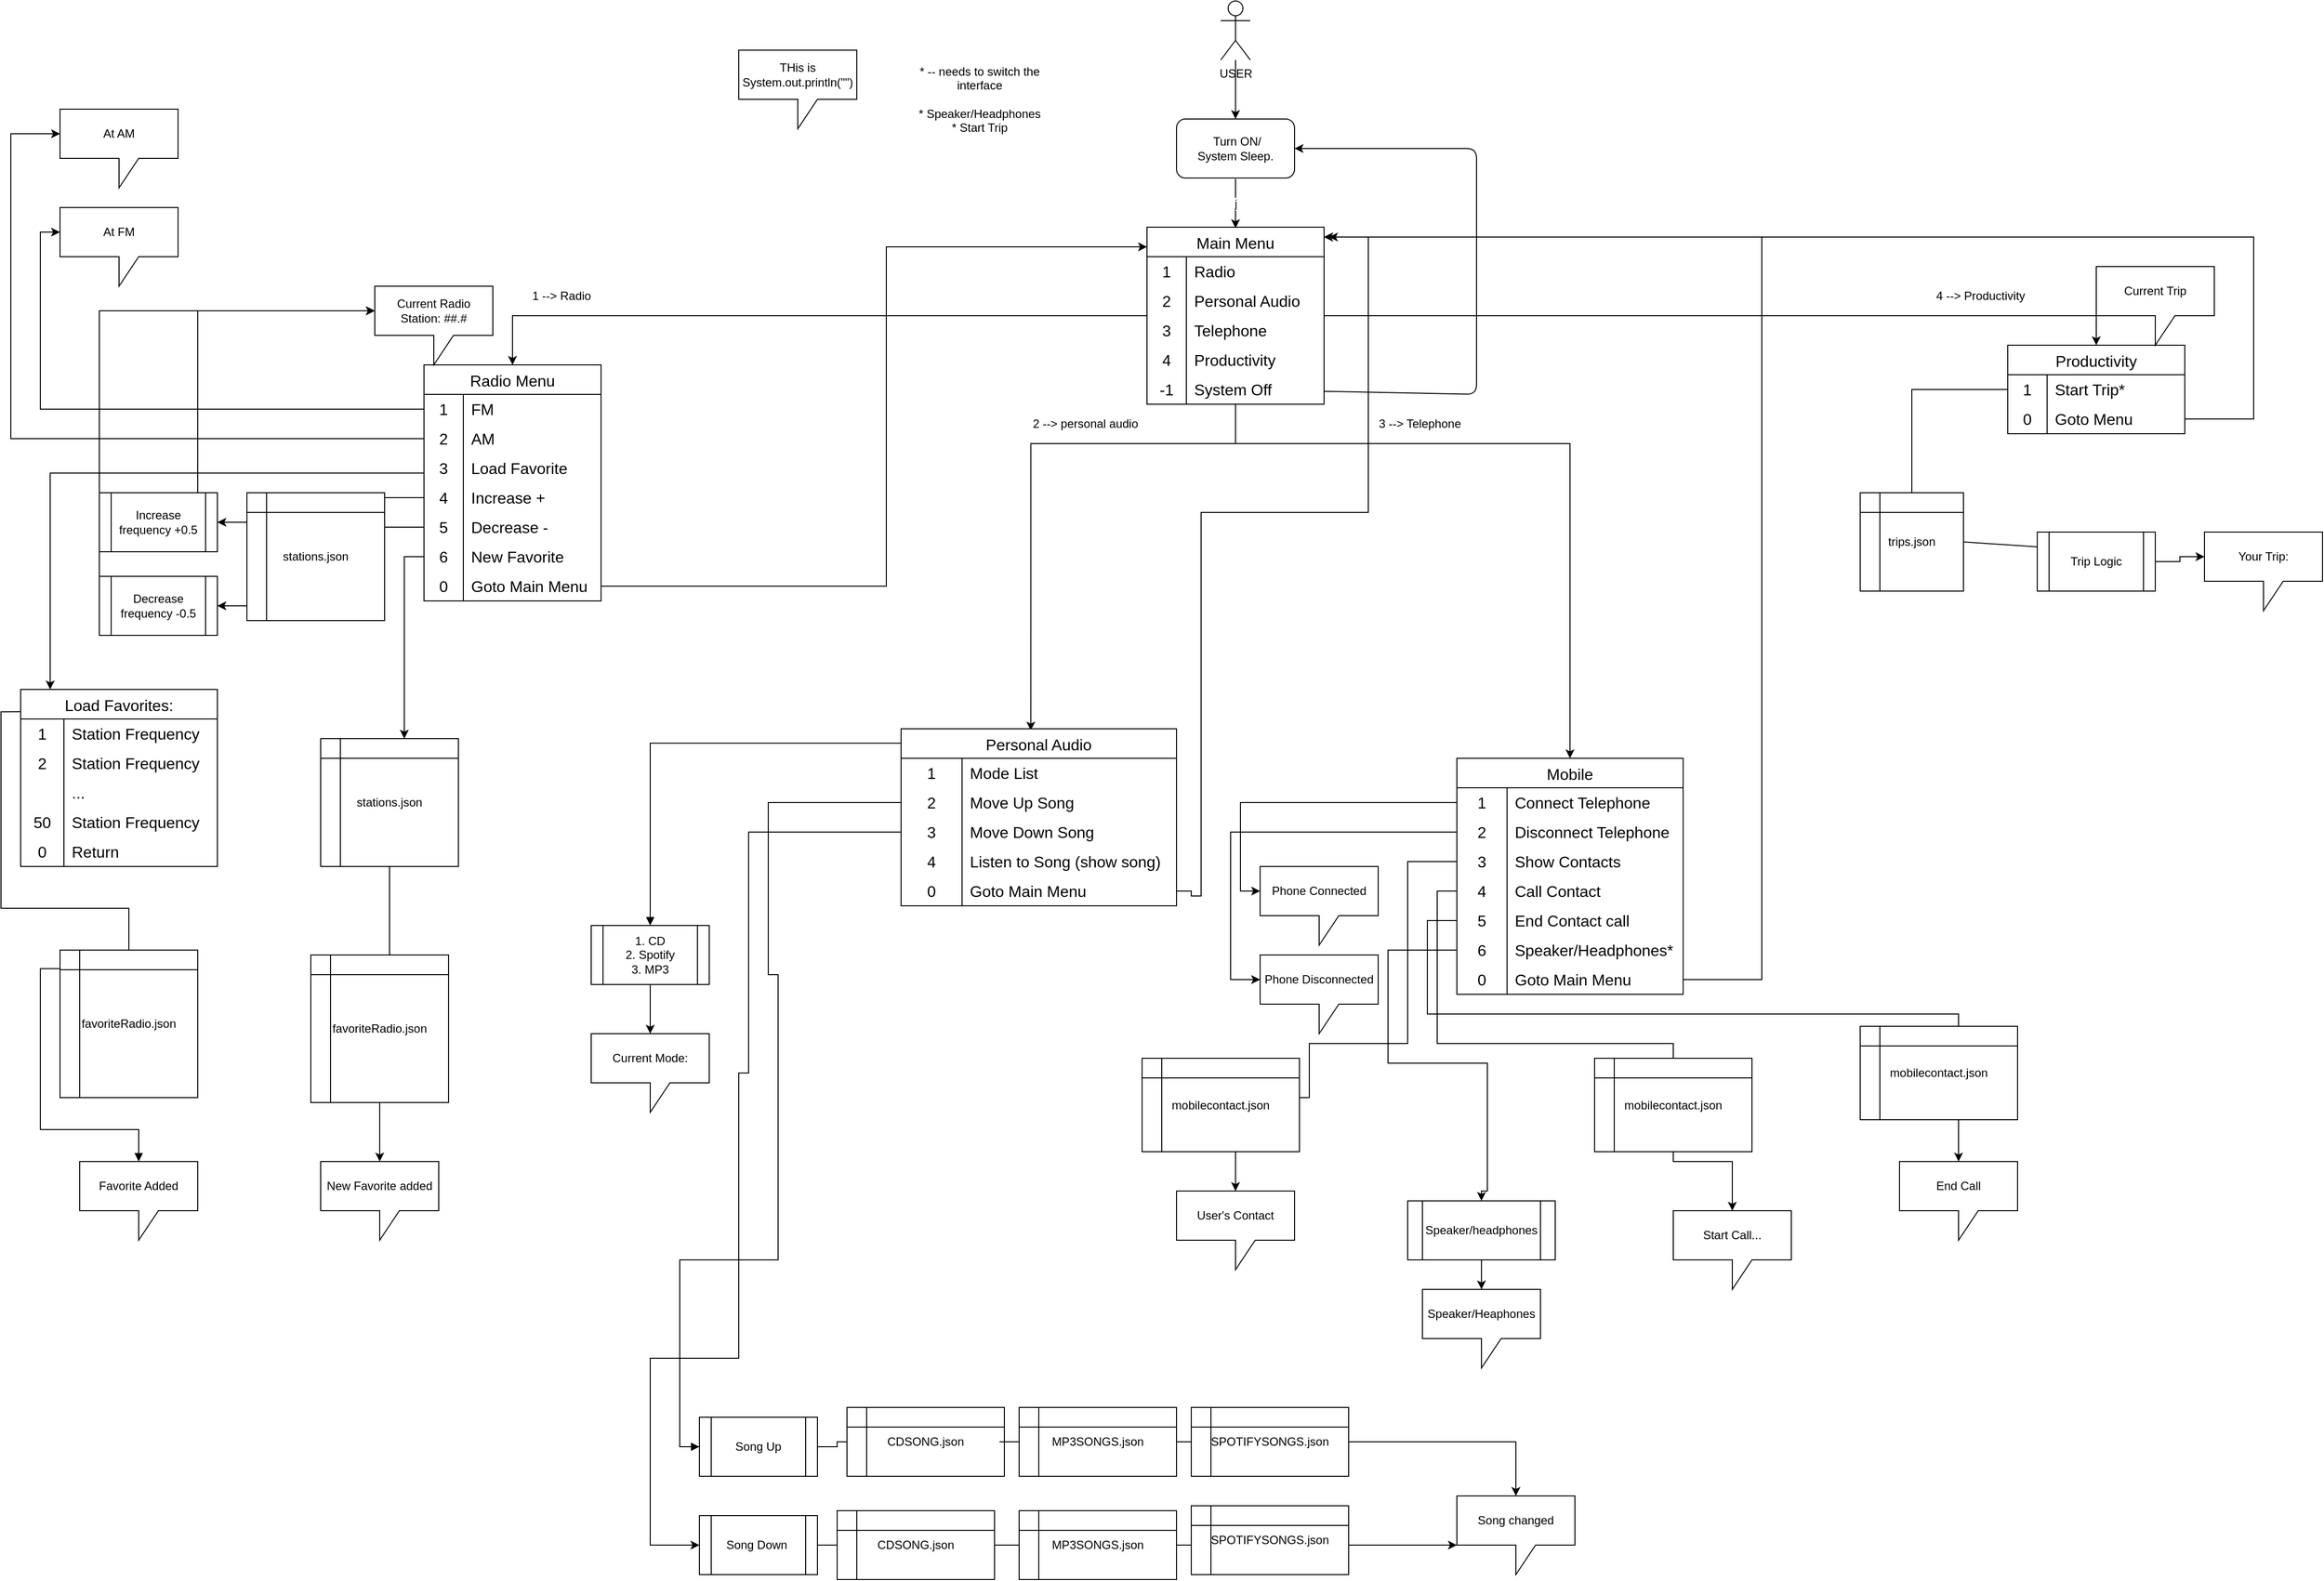 <mxfile>
    <diagram name="Page-1" id="MmQWQliLs_yuCxj9gIKR">
        <mxGraphModel dx="2278" dy="753" grid="1" gridSize="10" guides="1" tooltips="1" connect="1" arrows="1" fold="1" page="1" pageScale="1" pageWidth="850" pageHeight="1100" math="0" shadow="0">
            <root>
                <mxCell id="0"/>
                <mxCell id="1" parent="0"/>
                <mxCell id="TiiX26Bb1OiR6IXR6t6P-1" style="edgeStyle=orthogonalEdgeStyle;rounded=0;orthogonalLoop=1;jettySize=auto;html=1;" parent="1" source="K9-R-xJxUMv8-NCfHtHC-2" target="K9-R-xJxUMv8-NCfHtHC-5" edge="1">
                    <mxGeometry relative="1" as="geometry"/>
                </mxCell>
                <mxCell id="K9-R-xJxUMv8-NCfHtHC-2" value="USER" style="shape=umlActor;verticalLabelPosition=bottom;verticalAlign=top;html=1;outlineConnect=0;" parent="1" vertex="1">
                    <mxGeometry x="410" y="40" width="30" height="60" as="geometry"/>
                </mxCell>
                <mxCell id="TiiX26Bb1OiR6IXR6t6P-5" value="j" style="edgeStyle=orthogonalEdgeStyle;rounded=0;orthogonalLoop=1;jettySize=auto;html=1;entryX=0.5;entryY=0;entryDx=0;entryDy=0;" parent="1" edge="1">
                    <mxGeometry relative="1" as="geometry">
                        <mxPoint x="425" y="271" as="targetPoint"/>
                        <mxPoint x="425" y="221" as="sourcePoint"/>
                    </mxGeometry>
                </mxCell>
                <mxCell id="K9-R-xJxUMv8-NCfHtHC-5" value="&amp;nbsp;Turn ON/&lt;div&gt;System Sleep.&lt;/div&gt;" style="rounded=1;whiteSpace=wrap;html=1;" parent="1" vertex="1">
                    <mxGeometry x="365" y="160" width="120" height="60" as="geometry"/>
                </mxCell>
                <mxCell id="TiiX26Bb1OiR6IXR6t6P-38" style="edgeStyle=orthogonalEdgeStyle;rounded=0;orthogonalLoop=1;jettySize=auto;html=1;entryX=0.5;entryY=0;entryDx=0;entryDy=0;" parent="1" source="TiiX26Bb1OiR6IXR6t6P-6" target="TiiX26Bb1OiR6IXR6t6P-28" edge="1">
                    <mxGeometry relative="1" as="geometry"/>
                </mxCell>
                <mxCell id="TiiX26Bb1OiR6IXR6t6P-49" style="edgeStyle=orthogonalEdgeStyle;rounded=0;orthogonalLoop=1;jettySize=auto;html=1;entryX=0.471;entryY=0.01;entryDx=0;entryDy=0;entryPerimeter=0;" parent="1" source="TiiX26Bb1OiR6IXR6t6P-6" target="TiiX26Bb1OiR6IXR6t6P-39" edge="1">
                    <mxGeometry relative="1" as="geometry">
                        <Array as="points">
                            <mxPoint x="425" y="490"/>
                            <mxPoint x="217" y="490"/>
                        </Array>
                    </mxGeometry>
                </mxCell>
                <mxCell id="TiiX26Bb1OiR6IXR6t6P-60" style="edgeStyle=orthogonalEdgeStyle;rounded=0;orthogonalLoop=1;jettySize=auto;html=1;entryX=0.5;entryY=0;entryDx=0;entryDy=0;" parent="1" source="TiiX26Bb1OiR6IXR6t6P-6" target="TiiX26Bb1OiR6IXR6t6P-50" edge="1">
                    <mxGeometry relative="1" as="geometry">
                        <Array as="points">
                            <mxPoint x="425" y="490"/>
                            <mxPoint x="765" y="490"/>
                        </Array>
                    </mxGeometry>
                </mxCell>
                <mxCell id="TiiX26Bb1OiR6IXR6t6P-71" style="edgeStyle=orthogonalEdgeStyle;rounded=0;orthogonalLoop=1;jettySize=auto;html=1;entryX=0.5;entryY=0;entryDx=0;entryDy=0;" parent="1" source="TiiX26Bb1OiR6IXR6t6P-6" target="TiiX26Bb1OiR6IXR6t6P-61" edge="1">
                    <mxGeometry relative="1" as="geometry"/>
                </mxCell>
                <mxCell id="TiiX26Bb1OiR6IXR6t6P-6" value="Main Menu" style="shape=table;startSize=30;container=1;collapsible=0;childLayout=tableLayout;fixedRows=1;rowLines=0;fontStyle=0;strokeColor=default;fontSize=16;" parent="1" vertex="1">
                    <mxGeometry x="335" y="270" width="180" height="180" as="geometry"/>
                </mxCell>
                <mxCell id="TiiX26Bb1OiR6IXR6t6P-7" value="" style="shape=tableRow;horizontal=0;startSize=0;swimlaneHead=0;swimlaneBody=0;top=0;left=0;bottom=0;right=0;collapsible=0;dropTarget=0;fillColor=none;points=[[0,0.5],[1,0.5]];portConstraint=eastwest;strokeColor=inherit;fontSize=16;" parent="TiiX26Bb1OiR6IXR6t6P-6" vertex="1">
                    <mxGeometry y="30" width="180" height="30" as="geometry"/>
                </mxCell>
                <mxCell id="TiiX26Bb1OiR6IXR6t6P-8" value="1" style="shape=partialRectangle;html=1;whiteSpace=wrap;connectable=0;fillColor=none;top=0;left=0;bottom=0;right=0;overflow=hidden;pointerEvents=1;strokeColor=inherit;fontSize=16;" parent="TiiX26Bb1OiR6IXR6t6P-7" vertex="1">
                    <mxGeometry width="40" height="30" as="geometry">
                        <mxRectangle width="40" height="30" as="alternateBounds"/>
                    </mxGeometry>
                </mxCell>
                <mxCell id="TiiX26Bb1OiR6IXR6t6P-9" value="Radio" style="shape=partialRectangle;html=1;whiteSpace=wrap;connectable=0;fillColor=none;top=0;left=0;bottom=0;right=0;align=left;spacingLeft=6;overflow=hidden;strokeColor=inherit;fontSize=16;" parent="TiiX26Bb1OiR6IXR6t6P-7" vertex="1">
                    <mxGeometry x="40" width="140" height="30" as="geometry">
                        <mxRectangle width="140" height="30" as="alternateBounds"/>
                    </mxGeometry>
                </mxCell>
                <mxCell id="TiiX26Bb1OiR6IXR6t6P-10" value="" style="shape=tableRow;horizontal=0;startSize=0;swimlaneHead=0;swimlaneBody=0;top=0;left=0;bottom=0;right=0;collapsible=0;dropTarget=0;fillColor=none;points=[[0,0.5],[1,0.5]];portConstraint=eastwest;strokeColor=inherit;fontSize=16;" parent="TiiX26Bb1OiR6IXR6t6P-6" vertex="1">
                    <mxGeometry y="60" width="180" height="30" as="geometry"/>
                </mxCell>
                <mxCell id="TiiX26Bb1OiR6IXR6t6P-11" value="2" style="shape=partialRectangle;html=1;whiteSpace=wrap;connectable=0;fillColor=none;top=0;left=0;bottom=0;right=0;overflow=hidden;strokeColor=inherit;fontSize=16;" parent="TiiX26Bb1OiR6IXR6t6P-10" vertex="1">
                    <mxGeometry width="40" height="30" as="geometry">
                        <mxRectangle width="40" height="30" as="alternateBounds"/>
                    </mxGeometry>
                </mxCell>
                <mxCell id="TiiX26Bb1OiR6IXR6t6P-12" value="Personal Audio" style="shape=partialRectangle;html=1;whiteSpace=wrap;connectable=0;fillColor=none;top=0;left=0;bottom=0;right=0;align=left;spacingLeft=6;overflow=hidden;strokeColor=inherit;fontSize=16;" parent="TiiX26Bb1OiR6IXR6t6P-10" vertex="1">
                    <mxGeometry x="40" width="140" height="30" as="geometry">
                        <mxRectangle width="140" height="30" as="alternateBounds"/>
                    </mxGeometry>
                </mxCell>
                <mxCell id="TiiX26Bb1OiR6IXR6t6P-13" value="" style="shape=tableRow;horizontal=0;startSize=0;swimlaneHead=0;swimlaneBody=0;top=0;left=0;bottom=0;right=0;collapsible=0;dropTarget=0;fillColor=none;points=[[0,0.5],[1,0.5]];portConstraint=eastwest;strokeColor=inherit;fontSize=16;" parent="TiiX26Bb1OiR6IXR6t6P-6" vertex="1">
                    <mxGeometry y="90" width="180" height="30" as="geometry"/>
                </mxCell>
                <mxCell id="TiiX26Bb1OiR6IXR6t6P-14" value="3" style="shape=partialRectangle;html=1;whiteSpace=wrap;connectable=0;fillColor=none;top=0;left=0;bottom=0;right=0;overflow=hidden;strokeColor=inherit;fontSize=16;" parent="TiiX26Bb1OiR6IXR6t6P-13" vertex="1">
                    <mxGeometry width="40" height="30" as="geometry">
                        <mxRectangle width="40" height="30" as="alternateBounds"/>
                    </mxGeometry>
                </mxCell>
                <mxCell id="TiiX26Bb1OiR6IXR6t6P-15" value="Telephone" style="shape=partialRectangle;html=1;whiteSpace=wrap;connectable=0;fillColor=none;top=0;left=0;bottom=0;right=0;align=left;spacingLeft=6;overflow=hidden;strokeColor=inherit;fontSize=16;" parent="TiiX26Bb1OiR6IXR6t6P-13" vertex="1">
                    <mxGeometry x="40" width="140" height="30" as="geometry">
                        <mxRectangle width="140" height="30" as="alternateBounds"/>
                    </mxGeometry>
                </mxCell>
                <mxCell id="TiiX26Bb1OiR6IXR6t6P-22" style="shape=tableRow;horizontal=0;startSize=0;swimlaneHead=0;swimlaneBody=0;top=0;left=0;bottom=0;right=0;collapsible=0;dropTarget=0;fillColor=none;points=[[0,0.5],[1,0.5]];portConstraint=eastwest;strokeColor=inherit;fontSize=16;" parent="TiiX26Bb1OiR6IXR6t6P-6" vertex="1">
                    <mxGeometry y="120" width="180" height="30" as="geometry"/>
                </mxCell>
                <mxCell id="TiiX26Bb1OiR6IXR6t6P-23" value="4" style="shape=partialRectangle;html=1;whiteSpace=wrap;connectable=0;fillColor=none;top=0;left=0;bottom=0;right=0;overflow=hidden;strokeColor=inherit;fontSize=16;" parent="TiiX26Bb1OiR6IXR6t6P-22" vertex="1">
                    <mxGeometry width="40" height="30" as="geometry">
                        <mxRectangle width="40" height="30" as="alternateBounds"/>
                    </mxGeometry>
                </mxCell>
                <mxCell id="TiiX26Bb1OiR6IXR6t6P-24" value="Productivity" style="shape=partialRectangle;html=1;whiteSpace=wrap;connectable=0;fillColor=none;top=0;left=0;bottom=0;right=0;align=left;spacingLeft=6;overflow=hidden;strokeColor=inherit;fontSize=16;" parent="TiiX26Bb1OiR6IXR6t6P-22" vertex="1">
                    <mxGeometry x="40" width="140" height="30" as="geometry">
                        <mxRectangle width="140" height="30" as="alternateBounds"/>
                    </mxGeometry>
                </mxCell>
                <mxCell id="TiiX26Bb1OiR6IXR6t6P-25" style="shape=tableRow;horizontal=0;startSize=0;swimlaneHead=0;swimlaneBody=0;top=0;left=0;bottom=0;right=0;collapsible=0;dropTarget=0;fillColor=none;points=[[0,0.5],[1,0.5]];portConstraint=eastwest;strokeColor=inherit;fontSize=16;" parent="TiiX26Bb1OiR6IXR6t6P-6" vertex="1">
                    <mxGeometry y="150" width="180" height="30" as="geometry"/>
                </mxCell>
                <mxCell id="TiiX26Bb1OiR6IXR6t6P-26" value="-1" style="shape=partialRectangle;html=1;whiteSpace=wrap;connectable=0;fillColor=none;top=0;left=0;bottom=0;right=0;overflow=hidden;strokeColor=inherit;fontSize=16;" parent="TiiX26Bb1OiR6IXR6t6P-25" vertex="1">
                    <mxGeometry width="40" height="30" as="geometry">
                        <mxRectangle width="40" height="30" as="alternateBounds"/>
                    </mxGeometry>
                </mxCell>
                <mxCell id="TiiX26Bb1OiR6IXR6t6P-27" value="System Off" style="shape=partialRectangle;html=1;whiteSpace=wrap;connectable=0;fillColor=none;top=0;left=0;bottom=0;right=0;align=left;spacingLeft=6;overflow=hidden;strokeColor=inherit;fontSize=16;" parent="TiiX26Bb1OiR6IXR6t6P-25" vertex="1">
                    <mxGeometry x="40" width="140" height="30" as="geometry">
                        <mxRectangle width="140" height="30" as="alternateBounds"/>
                    </mxGeometry>
                </mxCell>
                <mxCell id="TiiX26Bb1OiR6IXR6t6P-28" value="Radio Menu" style="shape=table;startSize=30;container=1;collapsible=0;childLayout=tableLayout;fixedRows=1;rowLines=0;fontStyle=0;strokeColor=default;fontSize=16;" parent="1" vertex="1">
                    <mxGeometry x="-400" y="410" width="180" height="240" as="geometry"/>
                </mxCell>
                <mxCell id="TiiX26Bb1OiR6IXR6t6P-29" value="" style="shape=tableRow;horizontal=0;startSize=0;swimlaneHead=0;swimlaneBody=0;top=0;left=0;bottom=0;right=0;collapsible=0;dropTarget=0;fillColor=none;points=[[0,0.5],[1,0.5]];portConstraint=eastwest;strokeColor=inherit;fontSize=16;" parent="TiiX26Bb1OiR6IXR6t6P-28" vertex="1">
                    <mxGeometry y="30" width="180" height="30" as="geometry"/>
                </mxCell>
                <mxCell id="TiiX26Bb1OiR6IXR6t6P-30" value="1" style="shape=partialRectangle;html=1;whiteSpace=wrap;connectable=0;fillColor=none;top=0;left=0;bottom=0;right=0;overflow=hidden;pointerEvents=1;strokeColor=inherit;fontSize=16;" parent="TiiX26Bb1OiR6IXR6t6P-29" vertex="1">
                    <mxGeometry width="40" height="30" as="geometry">
                        <mxRectangle width="40" height="30" as="alternateBounds"/>
                    </mxGeometry>
                </mxCell>
                <mxCell id="TiiX26Bb1OiR6IXR6t6P-31" value="FM" style="shape=partialRectangle;html=1;whiteSpace=wrap;connectable=0;fillColor=none;top=0;left=0;bottom=0;right=0;align=left;spacingLeft=6;overflow=hidden;strokeColor=inherit;fontSize=16;" parent="TiiX26Bb1OiR6IXR6t6P-29" vertex="1">
                    <mxGeometry x="40" width="140" height="30" as="geometry">
                        <mxRectangle width="140" height="30" as="alternateBounds"/>
                    </mxGeometry>
                </mxCell>
                <mxCell id="TiiX26Bb1OiR6IXR6t6P-32" value="" style="shape=tableRow;horizontal=0;startSize=0;swimlaneHead=0;swimlaneBody=0;top=0;left=0;bottom=0;right=0;collapsible=0;dropTarget=0;fillColor=none;points=[[0,0.5],[1,0.5]];portConstraint=eastwest;strokeColor=inherit;fontSize=16;" parent="TiiX26Bb1OiR6IXR6t6P-28" vertex="1">
                    <mxGeometry y="60" width="180" height="30" as="geometry"/>
                </mxCell>
                <mxCell id="TiiX26Bb1OiR6IXR6t6P-33" value="2" style="shape=partialRectangle;html=1;whiteSpace=wrap;connectable=0;fillColor=none;top=0;left=0;bottom=0;right=0;overflow=hidden;strokeColor=inherit;fontSize=16;" parent="TiiX26Bb1OiR6IXR6t6P-32" vertex="1">
                    <mxGeometry width="40" height="30" as="geometry">
                        <mxRectangle width="40" height="30" as="alternateBounds"/>
                    </mxGeometry>
                </mxCell>
                <mxCell id="TiiX26Bb1OiR6IXR6t6P-34" value="AM" style="shape=partialRectangle;html=1;whiteSpace=wrap;connectable=0;fillColor=none;top=0;left=0;bottom=0;right=0;align=left;spacingLeft=6;overflow=hidden;strokeColor=inherit;fontSize=16;" parent="TiiX26Bb1OiR6IXR6t6P-32" vertex="1">
                    <mxGeometry x="40" width="140" height="30" as="geometry">
                        <mxRectangle width="140" height="30" as="alternateBounds"/>
                    </mxGeometry>
                </mxCell>
                <mxCell id="TiiX26Bb1OiR6IXR6t6P-35" value="" style="shape=tableRow;horizontal=0;startSize=0;swimlaneHead=0;swimlaneBody=0;top=0;left=0;bottom=0;right=0;collapsible=0;dropTarget=0;fillColor=none;points=[[0,0.5],[1,0.5]];portConstraint=eastwest;strokeColor=inherit;fontSize=16;" parent="TiiX26Bb1OiR6IXR6t6P-28" vertex="1">
                    <mxGeometry y="90" width="180" height="30" as="geometry"/>
                </mxCell>
                <mxCell id="TiiX26Bb1OiR6IXR6t6P-36" value="3" style="shape=partialRectangle;html=1;whiteSpace=wrap;connectable=0;fillColor=none;top=0;left=0;bottom=0;right=0;overflow=hidden;strokeColor=inherit;fontSize=16;" parent="TiiX26Bb1OiR6IXR6t6P-35" vertex="1">
                    <mxGeometry width="40" height="30" as="geometry">
                        <mxRectangle width="40" height="30" as="alternateBounds"/>
                    </mxGeometry>
                </mxCell>
                <mxCell id="TiiX26Bb1OiR6IXR6t6P-37" value="Load Favorite" style="shape=partialRectangle;html=1;whiteSpace=wrap;connectable=0;fillColor=none;top=0;left=0;bottom=0;right=0;align=left;spacingLeft=6;overflow=hidden;strokeColor=inherit;fontSize=16;" parent="TiiX26Bb1OiR6IXR6t6P-35" vertex="1">
                    <mxGeometry x="40" width="140" height="30" as="geometry">
                        <mxRectangle width="140" height="30" as="alternateBounds"/>
                    </mxGeometry>
                </mxCell>
                <mxCell id="TiiX26Bb1OiR6IXR6t6P-98" style="shape=tableRow;horizontal=0;startSize=0;swimlaneHead=0;swimlaneBody=0;top=0;left=0;bottom=0;right=0;collapsible=0;dropTarget=0;fillColor=none;points=[[0,0.5],[1,0.5]];portConstraint=eastwest;strokeColor=inherit;fontSize=16;" parent="TiiX26Bb1OiR6IXR6t6P-28" vertex="1">
                    <mxGeometry y="120" width="180" height="30" as="geometry"/>
                </mxCell>
                <mxCell id="TiiX26Bb1OiR6IXR6t6P-99" value="4" style="shape=partialRectangle;html=1;whiteSpace=wrap;connectable=0;fillColor=none;top=0;left=0;bottom=0;right=0;overflow=hidden;strokeColor=inherit;fontSize=16;" parent="TiiX26Bb1OiR6IXR6t6P-98" vertex="1">
                    <mxGeometry width="40" height="30" as="geometry">
                        <mxRectangle width="40" height="30" as="alternateBounds"/>
                    </mxGeometry>
                </mxCell>
                <mxCell id="TiiX26Bb1OiR6IXR6t6P-100" value="Increase +" style="shape=partialRectangle;html=1;whiteSpace=wrap;connectable=0;fillColor=none;top=0;left=0;bottom=0;right=0;align=left;spacingLeft=6;overflow=hidden;strokeColor=inherit;fontSize=16;" parent="TiiX26Bb1OiR6IXR6t6P-98" vertex="1">
                    <mxGeometry x="40" width="140" height="30" as="geometry">
                        <mxRectangle width="140" height="30" as="alternateBounds"/>
                    </mxGeometry>
                </mxCell>
                <mxCell id="TiiX26Bb1OiR6IXR6t6P-101" style="shape=tableRow;horizontal=0;startSize=0;swimlaneHead=0;swimlaneBody=0;top=0;left=0;bottom=0;right=0;collapsible=0;dropTarget=0;fillColor=none;points=[[0,0.5],[1,0.5]];portConstraint=eastwest;strokeColor=inherit;fontSize=16;" parent="TiiX26Bb1OiR6IXR6t6P-28" vertex="1">
                    <mxGeometry y="150" width="180" height="30" as="geometry"/>
                </mxCell>
                <mxCell id="TiiX26Bb1OiR6IXR6t6P-102" value="5" style="shape=partialRectangle;html=1;whiteSpace=wrap;connectable=0;fillColor=none;top=0;left=0;bottom=0;right=0;overflow=hidden;strokeColor=inherit;fontSize=16;" parent="TiiX26Bb1OiR6IXR6t6P-101" vertex="1">
                    <mxGeometry width="40" height="30" as="geometry">
                        <mxRectangle width="40" height="30" as="alternateBounds"/>
                    </mxGeometry>
                </mxCell>
                <mxCell id="TiiX26Bb1OiR6IXR6t6P-103" value="Decrease -" style="shape=partialRectangle;html=1;whiteSpace=wrap;connectable=0;fillColor=none;top=0;left=0;bottom=0;right=0;align=left;spacingLeft=6;overflow=hidden;strokeColor=inherit;fontSize=16;" parent="TiiX26Bb1OiR6IXR6t6P-101" vertex="1">
                    <mxGeometry x="40" width="140" height="30" as="geometry">
                        <mxRectangle width="140" height="30" as="alternateBounds"/>
                    </mxGeometry>
                </mxCell>
                <mxCell id="TiiX26Bb1OiR6IXR6t6P-104" style="shape=tableRow;horizontal=0;startSize=0;swimlaneHead=0;swimlaneBody=0;top=0;left=0;bottom=0;right=0;collapsible=0;dropTarget=0;fillColor=none;points=[[0,0.5],[1,0.5]];portConstraint=eastwest;strokeColor=inherit;fontSize=16;" parent="TiiX26Bb1OiR6IXR6t6P-28" vertex="1">
                    <mxGeometry y="180" width="180" height="30" as="geometry"/>
                </mxCell>
                <mxCell id="TiiX26Bb1OiR6IXR6t6P-105" value="6" style="shape=partialRectangle;html=1;whiteSpace=wrap;connectable=0;fillColor=none;top=0;left=0;bottom=0;right=0;overflow=hidden;strokeColor=inherit;fontSize=16;" parent="TiiX26Bb1OiR6IXR6t6P-104" vertex="1">
                    <mxGeometry width="40" height="30" as="geometry">
                        <mxRectangle width="40" height="30" as="alternateBounds"/>
                    </mxGeometry>
                </mxCell>
                <mxCell id="TiiX26Bb1OiR6IXR6t6P-106" value="New Favorite" style="shape=partialRectangle;html=1;whiteSpace=wrap;connectable=0;fillColor=none;top=0;left=0;bottom=0;right=0;align=left;spacingLeft=6;overflow=hidden;strokeColor=inherit;fontSize=16;" parent="TiiX26Bb1OiR6IXR6t6P-104" vertex="1">
                    <mxGeometry x="40" width="140" height="30" as="geometry">
                        <mxRectangle width="140" height="30" as="alternateBounds"/>
                    </mxGeometry>
                </mxCell>
                <mxCell id="TiiX26Bb1OiR6IXR6t6P-107" style="shape=tableRow;horizontal=0;startSize=0;swimlaneHead=0;swimlaneBody=0;top=0;left=0;bottom=0;right=0;collapsible=0;dropTarget=0;fillColor=none;points=[[0,0.5],[1,0.5]];portConstraint=eastwest;strokeColor=inherit;fontSize=16;" parent="TiiX26Bb1OiR6IXR6t6P-28" vertex="1">
                    <mxGeometry y="210" width="180" height="30" as="geometry"/>
                </mxCell>
                <mxCell id="TiiX26Bb1OiR6IXR6t6P-108" value="0" style="shape=partialRectangle;html=1;whiteSpace=wrap;connectable=0;fillColor=none;top=0;left=0;bottom=0;right=0;overflow=hidden;strokeColor=inherit;fontSize=16;" parent="TiiX26Bb1OiR6IXR6t6P-107" vertex="1">
                    <mxGeometry width="40" height="30" as="geometry">
                        <mxRectangle width="40" height="30" as="alternateBounds"/>
                    </mxGeometry>
                </mxCell>
                <mxCell id="TiiX26Bb1OiR6IXR6t6P-109" value="Goto Main Menu" style="shape=partialRectangle;html=1;whiteSpace=wrap;connectable=0;fillColor=none;top=0;left=0;bottom=0;right=0;align=left;spacingLeft=6;overflow=hidden;strokeColor=inherit;fontSize=16;" parent="TiiX26Bb1OiR6IXR6t6P-107" vertex="1">
                    <mxGeometry x="40" width="140" height="30" as="geometry">
                        <mxRectangle width="140" height="30" as="alternateBounds"/>
                    </mxGeometry>
                </mxCell>
                <mxCell id="TiiX26Bb1OiR6IXR6t6P-39" value="Personal Audio" style="shape=table;startSize=30;container=1;collapsible=0;childLayout=tableLayout;fixedRows=1;rowLines=0;fontStyle=0;strokeColor=default;fontSize=16;" parent="1" vertex="1">
                    <mxGeometry x="85" y="780" width="280" height="180" as="geometry"/>
                </mxCell>
                <mxCell id="TiiX26Bb1OiR6IXR6t6P-40" value="" style="shape=tableRow;horizontal=0;startSize=0;swimlaneHead=0;swimlaneBody=0;top=0;left=0;bottom=0;right=0;collapsible=0;dropTarget=0;fillColor=none;points=[[0,0.5],[1,0.5]];portConstraint=eastwest;strokeColor=inherit;fontSize=16;" parent="TiiX26Bb1OiR6IXR6t6P-39" vertex="1">
                    <mxGeometry y="30" width="280" height="30" as="geometry"/>
                </mxCell>
                <mxCell id="TiiX26Bb1OiR6IXR6t6P-41" value="1" style="shape=partialRectangle;html=1;whiteSpace=wrap;connectable=0;fillColor=none;top=0;left=0;bottom=0;right=0;overflow=hidden;pointerEvents=1;strokeColor=inherit;fontSize=16;" parent="TiiX26Bb1OiR6IXR6t6P-40" vertex="1">
                    <mxGeometry width="62" height="30" as="geometry">
                        <mxRectangle width="62" height="30" as="alternateBounds"/>
                    </mxGeometry>
                </mxCell>
                <mxCell id="TiiX26Bb1OiR6IXR6t6P-42" value="Mode List" style="shape=partialRectangle;html=1;whiteSpace=wrap;connectable=0;fillColor=none;top=0;left=0;bottom=0;right=0;align=left;spacingLeft=6;overflow=hidden;strokeColor=inherit;fontSize=16;" parent="TiiX26Bb1OiR6IXR6t6P-40" vertex="1">
                    <mxGeometry x="62" width="218" height="30" as="geometry">
                        <mxRectangle width="218" height="30" as="alternateBounds"/>
                    </mxGeometry>
                </mxCell>
                <mxCell id="TiiX26Bb1OiR6IXR6t6P-46" value="" style="shape=tableRow;horizontal=0;startSize=0;swimlaneHead=0;swimlaneBody=0;top=0;left=0;bottom=0;right=0;collapsible=0;dropTarget=0;fillColor=none;points=[[0,0.5],[1,0.5]];portConstraint=eastwest;strokeColor=inherit;fontSize=16;" parent="TiiX26Bb1OiR6IXR6t6P-39" vertex="1">
                    <mxGeometry y="60" width="280" height="30" as="geometry"/>
                </mxCell>
                <mxCell id="TiiX26Bb1OiR6IXR6t6P-47" value="2" style="shape=partialRectangle;html=1;whiteSpace=wrap;connectable=0;fillColor=none;top=0;left=0;bottom=0;right=0;overflow=hidden;strokeColor=inherit;fontSize=16;" parent="TiiX26Bb1OiR6IXR6t6P-46" vertex="1">
                    <mxGeometry width="62" height="30" as="geometry">
                        <mxRectangle width="62" height="30" as="alternateBounds"/>
                    </mxGeometry>
                </mxCell>
                <mxCell id="TiiX26Bb1OiR6IXR6t6P-48" value="Move Up Song" style="shape=partialRectangle;html=1;whiteSpace=wrap;connectable=0;fillColor=none;top=0;left=0;bottom=0;right=0;align=left;spacingLeft=6;overflow=hidden;strokeColor=inherit;fontSize=16;" parent="TiiX26Bb1OiR6IXR6t6P-46" vertex="1">
                    <mxGeometry x="62" width="218" height="30" as="geometry">
                        <mxRectangle width="218" height="30" as="alternateBounds"/>
                    </mxGeometry>
                </mxCell>
                <mxCell id="TiiX26Bb1OiR6IXR6t6P-111" style="shape=tableRow;horizontal=0;startSize=0;swimlaneHead=0;swimlaneBody=0;top=0;left=0;bottom=0;right=0;collapsible=0;dropTarget=0;fillColor=none;points=[[0,0.5],[1,0.5]];portConstraint=eastwest;strokeColor=inherit;fontSize=16;" parent="TiiX26Bb1OiR6IXR6t6P-39" vertex="1">
                    <mxGeometry y="90" width="280" height="30" as="geometry"/>
                </mxCell>
                <mxCell id="TiiX26Bb1OiR6IXR6t6P-112" value="3" style="shape=partialRectangle;html=1;whiteSpace=wrap;connectable=0;fillColor=none;top=0;left=0;bottom=0;right=0;overflow=hidden;strokeColor=inherit;fontSize=16;" parent="TiiX26Bb1OiR6IXR6t6P-111" vertex="1">
                    <mxGeometry width="62" height="30" as="geometry">
                        <mxRectangle width="62" height="30" as="alternateBounds"/>
                    </mxGeometry>
                </mxCell>
                <mxCell id="TiiX26Bb1OiR6IXR6t6P-113" value="Move Down Song" style="shape=partialRectangle;html=1;whiteSpace=wrap;connectable=0;fillColor=none;top=0;left=0;bottom=0;right=0;align=left;spacingLeft=6;overflow=hidden;strokeColor=inherit;fontSize=16;" parent="TiiX26Bb1OiR6IXR6t6P-111" vertex="1">
                    <mxGeometry x="62" width="218" height="30" as="geometry">
                        <mxRectangle width="218" height="30" as="alternateBounds"/>
                    </mxGeometry>
                </mxCell>
                <mxCell id="TiiX26Bb1OiR6IXR6t6P-127" style="shape=tableRow;horizontal=0;startSize=0;swimlaneHead=0;swimlaneBody=0;top=0;left=0;bottom=0;right=0;collapsible=0;dropTarget=0;fillColor=none;points=[[0,0.5],[1,0.5]];portConstraint=eastwest;strokeColor=inherit;fontSize=16;" parent="TiiX26Bb1OiR6IXR6t6P-39" vertex="1">
                    <mxGeometry y="120" width="280" height="30" as="geometry"/>
                </mxCell>
                <mxCell id="TiiX26Bb1OiR6IXR6t6P-128" value="4" style="shape=partialRectangle;html=1;whiteSpace=wrap;connectable=0;fillColor=none;top=0;left=0;bottom=0;right=0;overflow=hidden;strokeColor=inherit;fontSize=16;" parent="TiiX26Bb1OiR6IXR6t6P-127" vertex="1">
                    <mxGeometry width="62" height="30" as="geometry">
                        <mxRectangle width="62" height="30" as="alternateBounds"/>
                    </mxGeometry>
                </mxCell>
                <mxCell id="TiiX26Bb1OiR6IXR6t6P-129" value="Listen to Song (show song)" style="shape=partialRectangle;html=1;whiteSpace=wrap;connectable=0;fillColor=none;top=0;left=0;bottom=0;right=0;align=left;spacingLeft=6;overflow=hidden;strokeColor=inherit;fontSize=16;" parent="TiiX26Bb1OiR6IXR6t6P-127" vertex="1">
                    <mxGeometry x="62" width="218" height="30" as="geometry">
                        <mxRectangle width="218" height="30" as="alternateBounds"/>
                    </mxGeometry>
                </mxCell>
                <mxCell id="TiiX26Bb1OiR6IXR6t6P-130" style="shape=tableRow;horizontal=0;startSize=0;swimlaneHead=0;swimlaneBody=0;top=0;left=0;bottom=0;right=0;collapsible=0;dropTarget=0;fillColor=none;points=[[0,0.5],[1,0.5]];portConstraint=eastwest;strokeColor=inherit;fontSize=16;" parent="TiiX26Bb1OiR6IXR6t6P-39" vertex="1">
                    <mxGeometry y="150" width="280" height="30" as="geometry"/>
                </mxCell>
                <mxCell id="TiiX26Bb1OiR6IXR6t6P-131" value="0" style="shape=partialRectangle;html=1;whiteSpace=wrap;connectable=0;fillColor=none;top=0;left=0;bottom=0;right=0;overflow=hidden;strokeColor=inherit;fontSize=16;" parent="TiiX26Bb1OiR6IXR6t6P-130" vertex="1">
                    <mxGeometry width="62" height="30" as="geometry">
                        <mxRectangle width="62" height="30" as="alternateBounds"/>
                    </mxGeometry>
                </mxCell>
                <mxCell id="TiiX26Bb1OiR6IXR6t6P-132" value="Goto Main Menu" style="shape=partialRectangle;html=1;whiteSpace=wrap;connectable=0;fillColor=none;top=0;left=0;bottom=0;right=0;align=left;spacingLeft=6;overflow=hidden;strokeColor=inherit;fontSize=16;" parent="TiiX26Bb1OiR6IXR6t6P-130" vertex="1">
                    <mxGeometry x="62" width="218" height="30" as="geometry">
                        <mxRectangle width="218" height="30" as="alternateBounds"/>
                    </mxGeometry>
                </mxCell>
                <mxCell id="TiiX26Bb1OiR6IXR6t6P-50" value="Mobile" style="shape=table;startSize=30;container=1;collapsible=0;childLayout=tableLayout;fixedRows=1;rowLines=0;fontStyle=0;strokeColor=default;fontSize=16;" parent="1" vertex="1">
                    <mxGeometry x="650" y="810" width="230" height="240" as="geometry"/>
                </mxCell>
                <mxCell id="TiiX26Bb1OiR6IXR6t6P-51" value="" style="shape=tableRow;horizontal=0;startSize=0;swimlaneHead=0;swimlaneBody=0;top=0;left=0;bottom=0;right=0;collapsible=0;dropTarget=0;fillColor=none;points=[[0,0.5],[1,0.5]];portConstraint=eastwest;strokeColor=inherit;fontSize=16;" parent="TiiX26Bb1OiR6IXR6t6P-50" vertex="1">
                    <mxGeometry y="30" width="230" height="30" as="geometry"/>
                </mxCell>
                <mxCell id="TiiX26Bb1OiR6IXR6t6P-52" value="1" style="shape=partialRectangle;html=1;whiteSpace=wrap;connectable=0;fillColor=none;top=0;left=0;bottom=0;right=0;overflow=hidden;pointerEvents=1;strokeColor=inherit;fontSize=16;" parent="TiiX26Bb1OiR6IXR6t6P-51" vertex="1">
                    <mxGeometry width="51" height="30" as="geometry">
                        <mxRectangle width="51" height="30" as="alternateBounds"/>
                    </mxGeometry>
                </mxCell>
                <mxCell id="TiiX26Bb1OiR6IXR6t6P-53" value="Connect Telephone" style="shape=partialRectangle;html=1;whiteSpace=wrap;connectable=0;fillColor=none;top=0;left=0;bottom=0;right=0;align=left;spacingLeft=6;overflow=hidden;strokeColor=inherit;fontSize=16;" parent="TiiX26Bb1OiR6IXR6t6P-51" vertex="1">
                    <mxGeometry x="51" width="179" height="30" as="geometry">
                        <mxRectangle width="179" height="30" as="alternateBounds"/>
                    </mxGeometry>
                </mxCell>
                <mxCell id="TiiX26Bb1OiR6IXR6t6P-54" value="" style="shape=tableRow;horizontal=0;startSize=0;swimlaneHead=0;swimlaneBody=0;top=0;left=0;bottom=0;right=0;collapsible=0;dropTarget=0;fillColor=none;points=[[0,0.5],[1,0.5]];portConstraint=eastwest;strokeColor=inherit;fontSize=16;" parent="TiiX26Bb1OiR6IXR6t6P-50" vertex="1">
                    <mxGeometry y="60" width="230" height="30" as="geometry"/>
                </mxCell>
                <mxCell id="TiiX26Bb1OiR6IXR6t6P-55" value="2" style="shape=partialRectangle;html=1;whiteSpace=wrap;connectable=0;fillColor=none;top=0;left=0;bottom=0;right=0;overflow=hidden;strokeColor=inherit;fontSize=16;" parent="TiiX26Bb1OiR6IXR6t6P-54" vertex="1">
                    <mxGeometry width="51" height="30" as="geometry">
                        <mxRectangle width="51" height="30" as="alternateBounds"/>
                    </mxGeometry>
                </mxCell>
                <mxCell id="TiiX26Bb1OiR6IXR6t6P-56" value="Disconnect Telephone" style="shape=partialRectangle;html=1;whiteSpace=wrap;connectable=0;fillColor=none;top=0;left=0;bottom=0;right=0;align=left;spacingLeft=6;overflow=hidden;strokeColor=inherit;fontSize=16;" parent="TiiX26Bb1OiR6IXR6t6P-54" vertex="1">
                    <mxGeometry x="51" width="179" height="30" as="geometry">
                        <mxRectangle width="179" height="30" as="alternateBounds"/>
                    </mxGeometry>
                </mxCell>
                <mxCell id="TiiX26Bb1OiR6IXR6t6P-57" value="" style="shape=tableRow;horizontal=0;startSize=0;swimlaneHead=0;swimlaneBody=0;top=0;left=0;bottom=0;right=0;collapsible=0;dropTarget=0;fillColor=none;points=[[0,0.5],[1,0.5]];portConstraint=eastwest;strokeColor=inherit;fontSize=16;" parent="TiiX26Bb1OiR6IXR6t6P-50" vertex="1">
                    <mxGeometry y="90" width="230" height="30" as="geometry"/>
                </mxCell>
                <mxCell id="TiiX26Bb1OiR6IXR6t6P-58" value="3" style="shape=partialRectangle;html=1;whiteSpace=wrap;connectable=0;fillColor=none;top=0;left=0;bottom=0;right=0;overflow=hidden;strokeColor=inherit;fontSize=16;" parent="TiiX26Bb1OiR6IXR6t6P-57" vertex="1">
                    <mxGeometry width="51" height="30" as="geometry">
                        <mxRectangle width="51" height="30" as="alternateBounds"/>
                    </mxGeometry>
                </mxCell>
                <mxCell id="TiiX26Bb1OiR6IXR6t6P-59" value="Show Contacts" style="shape=partialRectangle;html=1;whiteSpace=wrap;connectable=0;fillColor=none;top=0;left=0;bottom=0;right=0;align=left;spacingLeft=6;overflow=hidden;strokeColor=inherit;fontSize=16;" parent="TiiX26Bb1OiR6IXR6t6P-57" vertex="1">
                    <mxGeometry x="51" width="179" height="30" as="geometry">
                        <mxRectangle width="179" height="30" as="alternateBounds"/>
                    </mxGeometry>
                </mxCell>
                <mxCell id="TiiX26Bb1OiR6IXR6t6P-133" style="shape=tableRow;horizontal=0;startSize=0;swimlaneHead=0;swimlaneBody=0;top=0;left=0;bottom=0;right=0;collapsible=0;dropTarget=0;fillColor=none;points=[[0,0.5],[1,0.5]];portConstraint=eastwest;strokeColor=inherit;fontSize=16;" parent="TiiX26Bb1OiR6IXR6t6P-50" vertex="1">
                    <mxGeometry y="120" width="230" height="30" as="geometry"/>
                </mxCell>
                <mxCell id="TiiX26Bb1OiR6IXR6t6P-134" value="4" style="shape=partialRectangle;html=1;whiteSpace=wrap;connectable=0;fillColor=none;top=0;left=0;bottom=0;right=0;overflow=hidden;strokeColor=inherit;fontSize=16;" parent="TiiX26Bb1OiR6IXR6t6P-133" vertex="1">
                    <mxGeometry width="51" height="30" as="geometry">
                        <mxRectangle width="51" height="30" as="alternateBounds"/>
                    </mxGeometry>
                </mxCell>
                <mxCell id="TiiX26Bb1OiR6IXR6t6P-135" value="Call Contact" style="shape=partialRectangle;html=1;whiteSpace=wrap;connectable=0;fillColor=none;top=0;left=0;bottom=0;right=0;align=left;spacingLeft=6;overflow=hidden;strokeColor=inherit;fontSize=16;" parent="TiiX26Bb1OiR6IXR6t6P-133" vertex="1">
                    <mxGeometry x="51" width="179" height="30" as="geometry">
                        <mxRectangle width="179" height="30" as="alternateBounds"/>
                    </mxGeometry>
                </mxCell>
                <mxCell id="TiiX26Bb1OiR6IXR6t6P-136" style="shape=tableRow;horizontal=0;startSize=0;swimlaneHead=0;swimlaneBody=0;top=0;left=0;bottom=0;right=0;collapsible=0;dropTarget=0;fillColor=none;points=[[0,0.5],[1,0.5]];portConstraint=eastwest;strokeColor=inherit;fontSize=16;" parent="TiiX26Bb1OiR6IXR6t6P-50" vertex="1">
                    <mxGeometry y="150" width="230" height="30" as="geometry"/>
                </mxCell>
                <mxCell id="TiiX26Bb1OiR6IXR6t6P-137" value="5" style="shape=partialRectangle;html=1;whiteSpace=wrap;connectable=0;fillColor=none;top=0;left=0;bottom=0;right=0;overflow=hidden;strokeColor=inherit;fontSize=16;" parent="TiiX26Bb1OiR6IXR6t6P-136" vertex="1">
                    <mxGeometry width="51" height="30" as="geometry">
                        <mxRectangle width="51" height="30" as="alternateBounds"/>
                    </mxGeometry>
                </mxCell>
                <mxCell id="TiiX26Bb1OiR6IXR6t6P-138" value="End Contact call" style="shape=partialRectangle;html=1;whiteSpace=wrap;connectable=0;fillColor=none;top=0;left=0;bottom=0;right=0;align=left;spacingLeft=6;overflow=hidden;strokeColor=inherit;fontSize=16;" parent="TiiX26Bb1OiR6IXR6t6P-136" vertex="1">
                    <mxGeometry x="51" width="179" height="30" as="geometry">
                        <mxRectangle width="179" height="30" as="alternateBounds"/>
                    </mxGeometry>
                </mxCell>
                <mxCell id="TiiX26Bb1OiR6IXR6t6P-139" style="shape=tableRow;horizontal=0;startSize=0;swimlaneHead=0;swimlaneBody=0;top=0;left=0;bottom=0;right=0;collapsible=0;dropTarget=0;fillColor=none;points=[[0,0.5],[1,0.5]];portConstraint=eastwest;strokeColor=inherit;fontSize=16;" parent="TiiX26Bb1OiR6IXR6t6P-50" vertex="1">
                    <mxGeometry y="180" width="230" height="30" as="geometry"/>
                </mxCell>
                <mxCell id="TiiX26Bb1OiR6IXR6t6P-140" value="6" style="shape=partialRectangle;html=1;whiteSpace=wrap;connectable=0;fillColor=none;top=0;left=0;bottom=0;right=0;overflow=hidden;strokeColor=inherit;fontSize=16;" parent="TiiX26Bb1OiR6IXR6t6P-139" vertex="1">
                    <mxGeometry width="51" height="30" as="geometry">
                        <mxRectangle width="51" height="30" as="alternateBounds"/>
                    </mxGeometry>
                </mxCell>
                <mxCell id="TiiX26Bb1OiR6IXR6t6P-141" value="Speaker/Headphones*" style="shape=partialRectangle;html=1;whiteSpace=wrap;connectable=0;fillColor=none;top=0;left=0;bottom=0;right=0;align=left;spacingLeft=6;overflow=hidden;strokeColor=inherit;fontSize=16;" parent="TiiX26Bb1OiR6IXR6t6P-139" vertex="1">
                    <mxGeometry x="51" width="179" height="30" as="geometry">
                        <mxRectangle width="179" height="30" as="alternateBounds"/>
                    </mxGeometry>
                </mxCell>
                <mxCell id="TiiX26Bb1OiR6IXR6t6P-142" style="shape=tableRow;horizontal=0;startSize=0;swimlaneHead=0;swimlaneBody=0;top=0;left=0;bottom=0;right=0;collapsible=0;dropTarget=0;fillColor=none;points=[[0,0.5],[1,0.5]];portConstraint=eastwest;strokeColor=inherit;fontSize=16;" parent="TiiX26Bb1OiR6IXR6t6P-50" vertex="1">
                    <mxGeometry y="210" width="230" height="30" as="geometry"/>
                </mxCell>
                <mxCell id="TiiX26Bb1OiR6IXR6t6P-143" value="0" style="shape=partialRectangle;html=1;whiteSpace=wrap;connectable=0;fillColor=none;top=0;left=0;bottom=0;right=0;overflow=hidden;strokeColor=inherit;fontSize=16;" parent="TiiX26Bb1OiR6IXR6t6P-142" vertex="1">
                    <mxGeometry width="51" height="30" as="geometry">
                        <mxRectangle width="51" height="30" as="alternateBounds"/>
                    </mxGeometry>
                </mxCell>
                <mxCell id="TiiX26Bb1OiR6IXR6t6P-144" value="Goto Main Menu" style="shape=partialRectangle;html=1;whiteSpace=wrap;connectable=0;fillColor=none;top=0;left=0;bottom=0;right=0;align=left;spacingLeft=6;overflow=hidden;strokeColor=inherit;fontSize=16;" parent="TiiX26Bb1OiR6IXR6t6P-142" vertex="1">
                    <mxGeometry x="51" width="179" height="30" as="geometry">
                        <mxRectangle width="179" height="30" as="alternateBounds"/>
                    </mxGeometry>
                </mxCell>
                <mxCell id="TiiX26Bb1OiR6IXR6t6P-61" value="Productivity" style="shape=table;startSize=30;container=1;collapsible=0;childLayout=tableLayout;fixedRows=1;rowLines=0;fontStyle=0;strokeColor=default;fontSize=16;" parent="1" vertex="1">
                    <mxGeometry x="1210" y="390" width="180" height="90" as="geometry"/>
                </mxCell>
                <mxCell id="TiiX26Bb1OiR6IXR6t6P-62" value="" style="shape=tableRow;horizontal=0;startSize=0;swimlaneHead=0;swimlaneBody=0;top=0;left=0;bottom=0;right=0;collapsible=0;dropTarget=0;fillColor=none;points=[[0,0.5],[1,0.5]];portConstraint=eastwest;strokeColor=inherit;fontSize=16;" parent="TiiX26Bb1OiR6IXR6t6P-61" vertex="1">
                    <mxGeometry y="30" width="180" height="30" as="geometry"/>
                </mxCell>
                <mxCell id="TiiX26Bb1OiR6IXR6t6P-63" value="1" style="shape=partialRectangle;html=1;whiteSpace=wrap;connectable=0;fillColor=none;top=0;left=0;bottom=0;right=0;overflow=hidden;pointerEvents=1;strokeColor=inherit;fontSize=16;" parent="TiiX26Bb1OiR6IXR6t6P-62" vertex="1">
                    <mxGeometry width="40" height="30" as="geometry">
                        <mxRectangle width="40" height="30" as="alternateBounds"/>
                    </mxGeometry>
                </mxCell>
                <mxCell id="TiiX26Bb1OiR6IXR6t6P-64" value="Start Trip*" style="shape=partialRectangle;html=1;whiteSpace=wrap;connectable=0;fillColor=none;top=0;left=0;bottom=0;right=0;align=left;spacingLeft=6;overflow=hidden;strokeColor=inherit;fontSize=16;" parent="TiiX26Bb1OiR6IXR6t6P-62" vertex="1">
                    <mxGeometry x="40" width="140" height="30" as="geometry">
                        <mxRectangle width="140" height="30" as="alternateBounds"/>
                    </mxGeometry>
                </mxCell>
                <mxCell id="TiiX26Bb1OiR6IXR6t6P-65" value="" style="shape=tableRow;horizontal=0;startSize=0;swimlaneHead=0;swimlaneBody=0;top=0;left=0;bottom=0;right=0;collapsible=0;dropTarget=0;fillColor=none;points=[[0,0.5],[1,0.5]];portConstraint=eastwest;strokeColor=inherit;fontSize=16;" parent="TiiX26Bb1OiR6IXR6t6P-61" vertex="1">
                    <mxGeometry y="60" width="180" height="30" as="geometry"/>
                </mxCell>
                <mxCell id="TiiX26Bb1OiR6IXR6t6P-66" value="0" style="shape=partialRectangle;html=1;whiteSpace=wrap;connectable=0;fillColor=none;top=0;left=0;bottom=0;right=0;overflow=hidden;strokeColor=inherit;fontSize=16;" parent="TiiX26Bb1OiR6IXR6t6P-65" vertex="1">
                    <mxGeometry width="40" height="30" as="geometry">
                        <mxRectangle width="40" height="30" as="alternateBounds"/>
                    </mxGeometry>
                </mxCell>
                <mxCell id="TiiX26Bb1OiR6IXR6t6P-67" value="Goto Menu" style="shape=partialRectangle;html=1;whiteSpace=wrap;connectable=0;fillColor=none;top=0;left=0;bottom=0;right=0;align=left;spacingLeft=6;overflow=hidden;strokeColor=inherit;fontSize=16;" parent="TiiX26Bb1OiR6IXR6t6P-65" vertex="1">
                    <mxGeometry x="40" width="140" height="30" as="geometry">
                        <mxRectangle width="140" height="30" as="alternateBounds"/>
                    </mxGeometry>
                </mxCell>
                <UserObject label="1 --&amp;gt; Radio" placeholders="1" name="Variable" id="TiiX26Bb1OiR6IXR6t6P-72">
                    <mxCell style="text;html=1;strokeColor=none;fillColor=none;align=center;verticalAlign=middle;whiteSpace=wrap;overflow=hidden;" parent="1" vertex="1">
                        <mxGeometry x="-300" y="330" width="80" height="20" as="geometry"/>
                    </mxCell>
                </UserObject>
                <UserObject label="2 --&amp;gt; personal audio" placeholders="1" name="Variable" id="TiiX26Bb1OiR6IXR6t6P-73">
                    <mxCell style="text;html=1;strokeColor=none;fillColor=none;align=center;verticalAlign=middle;whiteSpace=wrap;overflow=hidden;" parent="1" vertex="1">
                        <mxGeometry x="210" y="460" width="125" height="20" as="geometry"/>
                    </mxCell>
                </UserObject>
                <UserObject label="3 --&amp;gt; Telephone" placeholders="1" name="Variable" id="TiiX26Bb1OiR6IXR6t6P-74">
                    <mxCell style="text;html=1;strokeColor=none;fillColor=none;align=center;verticalAlign=middle;whiteSpace=wrap;overflow=hidden;" parent="1" vertex="1">
                        <mxGeometry x="550" y="460" width="125" height="20" as="geometry"/>
                    </mxCell>
                </UserObject>
                <UserObject label="4 --&amp;gt; Productivity" placeholders="1" name="Variable" id="TiiX26Bb1OiR6IXR6t6P-75">
                    <mxCell style="text;html=1;strokeColor=none;fillColor=none;align=center;verticalAlign=middle;whiteSpace=wrap;overflow=hidden;" parent="1" vertex="1">
                        <mxGeometry x="1120" y="330" width="125" height="20" as="geometry"/>
                    </mxCell>
                </UserObject>
                <mxCell id="TiiX26Bb1OiR6IXR6t6P-145" value="Current Radio Station: ##.#" style="shape=callout;whiteSpace=wrap;html=1;perimeter=calloutPerimeter;" parent="1" vertex="1">
                    <mxGeometry x="-450" y="330" width="120" height="80" as="geometry"/>
                </mxCell>
                <mxCell id="TiiX26Bb1OiR6IXR6t6P-146" value="Load Favorites:" style="shape=table;startSize=30;container=1;collapsible=0;childLayout=tableLayout;fixedRows=1;rowLines=0;fontStyle=0;strokeColor=default;fontSize=16;" parent="1" vertex="1">
                    <mxGeometry x="-810" y="740" width="200" height="180" as="geometry"/>
                </mxCell>
                <mxCell id="TiiX26Bb1OiR6IXR6t6P-147" value="" style="shape=tableRow;horizontal=0;startSize=0;swimlaneHead=0;swimlaneBody=0;top=0;left=0;bottom=0;right=0;collapsible=0;dropTarget=0;fillColor=none;points=[[0,0.5],[1,0.5]];portConstraint=eastwest;strokeColor=inherit;fontSize=16;" parent="TiiX26Bb1OiR6IXR6t6P-146" vertex="1">
                    <mxGeometry y="30" width="200" height="30" as="geometry"/>
                </mxCell>
                <mxCell id="TiiX26Bb1OiR6IXR6t6P-148" value="1" style="shape=partialRectangle;html=1;whiteSpace=wrap;connectable=0;fillColor=none;top=0;left=0;bottom=0;right=0;overflow=hidden;pointerEvents=1;strokeColor=inherit;fontSize=16;" parent="TiiX26Bb1OiR6IXR6t6P-147" vertex="1">
                    <mxGeometry width="44" height="30" as="geometry">
                        <mxRectangle width="44" height="30" as="alternateBounds"/>
                    </mxGeometry>
                </mxCell>
                <mxCell id="TiiX26Bb1OiR6IXR6t6P-149" value="Station Frequency" style="shape=partialRectangle;html=1;whiteSpace=wrap;connectable=0;fillColor=none;top=0;left=0;bottom=0;right=0;align=left;spacingLeft=6;overflow=hidden;strokeColor=inherit;fontSize=16;" parent="TiiX26Bb1OiR6IXR6t6P-147" vertex="1">
                    <mxGeometry x="44" width="156" height="30" as="geometry">
                        <mxRectangle width="156" height="30" as="alternateBounds"/>
                    </mxGeometry>
                </mxCell>
                <mxCell id="TiiX26Bb1OiR6IXR6t6P-150" value="" style="shape=tableRow;horizontal=0;startSize=0;swimlaneHead=0;swimlaneBody=0;top=0;left=0;bottom=0;right=0;collapsible=0;dropTarget=0;fillColor=none;points=[[0,0.5],[1,0.5]];portConstraint=eastwest;strokeColor=inherit;fontSize=16;" parent="TiiX26Bb1OiR6IXR6t6P-146" vertex="1">
                    <mxGeometry y="60" width="200" height="30" as="geometry"/>
                </mxCell>
                <mxCell id="TiiX26Bb1OiR6IXR6t6P-151" value="2" style="shape=partialRectangle;html=1;whiteSpace=wrap;connectable=0;fillColor=none;top=0;left=0;bottom=0;right=0;overflow=hidden;strokeColor=inherit;fontSize=16;" parent="TiiX26Bb1OiR6IXR6t6P-150" vertex="1">
                    <mxGeometry width="44" height="30" as="geometry">
                        <mxRectangle width="44" height="30" as="alternateBounds"/>
                    </mxGeometry>
                </mxCell>
                <mxCell id="TiiX26Bb1OiR6IXR6t6P-152" value="Station Frequency" style="shape=partialRectangle;html=1;whiteSpace=wrap;connectable=0;fillColor=none;top=0;left=0;bottom=0;right=0;align=left;spacingLeft=6;overflow=hidden;strokeColor=inherit;fontSize=16;" parent="TiiX26Bb1OiR6IXR6t6P-150" vertex="1">
                    <mxGeometry x="44" width="156" height="30" as="geometry">
                        <mxRectangle width="156" height="30" as="alternateBounds"/>
                    </mxGeometry>
                </mxCell>
                <mxCell id="TiiX26Bb1OiR6IXR6t6P-156" style="shape=tableRow;horizontal=0;startSize=0;swimlaneHead=0;swimlaneBody=0;top=0;left=0;bottom=0;right=0;collapsible=0;dropTarget=0;fillColor=none;points=[[0,0.5],[1,0.5]];portConstraint=eastwest;strokeColor=inherit;fontSize=16;" parent="TiiX26Bb1OiR6IXR6t6P-146" vertex="1">
                    <mxGeometry y="90" width="200" height="30" as="geometry"/>
                </mxCell>
                <mxCell id="TiiX26Bb1OiR6IXR6t6P-157" style="shape=partialRectangle;html=1;whiteSpace=wrap;connectable=0;fillColor=none;top=0;left=0;bottom=0;right=0;overflow=hidden;strokeColor=inherit;fontSize=16;" parent="TiiX26Bb1OiR6IXR6t6P-156" vertex="1">
                    <mxGeometry width="44" height="30" as="geometry">
                        <mxRectangle width="44" height="30" as="alternateBounds"/>
                    </mxGeometry>
                </mxCell>
                <mxCell id="TiiX26Bb1OiR6IXR6t6P-158" value="..." style="shape=partialRectangle;html=1;whiteSpace=wrap;connectable=0;fillColor=none;top=0;left=0;bottom=0;right=0;align=left;spacingLeft=6;overflow=hidden;strokeColor=inherit;fontSize=16;" parent="TiiX26Bb1OiR6IXR6t6P-156" vertex="1">
                    <mxGeometry x="44" width="156" height="30" as="geometry">
                        <mxRectangle width="156" height="30" as="alternateBounds"/>
                    </mxGeometry>
                </mxCell>
                <mxCell id="TiiX26Bb1OiR6IXR6t6P-153" value="" style="shape=tableRow;horizontal=0;startSize=0;swimlaneHead=0;swimlaneBody=0;top=0;left=0;bottom=0;right=0;collapsible=0;dropTarget=0;fillColor=none;points=[[0,0.5],[1,0.5]];portConstraint=eastwest;strokeColor=inherit;fontSize=16;" parent="TiiX26Bb1OiR6IXR6t6P-146" vertex="1">
                    <mxGeometry y="120" width="200" height="30" as="geometry"/>
                </mxCell>
                <mxCell id="TiiX26Bb1OiR6IXR6t6P-154" value="50" style="shape=partialRectangle;html=1;whiteSpace=wrap;connectable=0;fillColor=none;top=0;left=0;bottom=0;right=0;overflow=hidden;strokeColor=inherit;fontSize=16;" parent="TiiX26Bb1OiR6IXR6t6P-153" vertex="1">
                    <mxGeometry width="44" height="30" as="geometry">
                        <mxRectangle width="44" height="30" as="alternateBounds"/>
                    </mxGeometry>
                </mxCell>
                <mxCell id="TiiX26Bb1OiR6IXR6t6P-155" value="Station Frequency" style="shape=partialRectangle;html=1;whiteSpace=wrap;connectable=0;fillColor=none;top=0;left=0;bottom=0;right=0;align=left;spacingLeft=6;overflow=hidden;strokeColor=inherit;fontSize=16;" parent="TiiX26Bb1OiR6IXR6t6P-153" vertex="1">
                    <mxGeometry x="44" width="156" height="30" as="geometry">
                        <mxRectangle width="156" height="30" as="alternateBounds"/>
                    </mxGeometry>
                </mxCell>
                <mxCell id="TiiX26Bb1OiR6IXR6t6P-160" style="shape=tableRow;horizontal=0;startSize=0;swimlaneHead=0;swimlaneBody=0;top=0;left=0;bottom=0;right=0;collapsible=0;dropTarget=0;fillColor=none;points=[[0,0.5],[1,0.5]];portConstraint=eastwest;strokeColor=inherit;fontSize=16;" parent="TiiX26Bb1OiR6IXR6t6P-146" vertex="1">
                    <mxGeometry y="150" width="200" height="30" as="geometry"/>
                </mxCell>
                <mxCell id="TiiX26Bb1OiR6IXR6t6P-161" value="0" style="shape=partialRectangle;html=1;whiteSpace=wrap;connectable=0;fillColor=none;top=0;left=0;bottom=0;right=0;overflow=hidden;strokeColor=inherit;fontSize=16;" parent="TiiX26Bb1OiR6IXR6t6P-160" vertex="1">
                    <mxGeometry width="44" height="30" as="geometry">
                        <mxRectangle width="44" height="30" as="alternateBounds"/>
                    </mxGeometry>
                </mxCell>
                <mxCell id="TiiX26Bb1OiR6IXR6t6P-162" value="Return" style="shape=partialRectangle;html=1;whiteSpace=wrap;connectable=0;fillColor=none;top=0;left=0;bottom=0;right=0;align=left;spacingLeft=6;overflow=hidden;strokeColor=inherit;fontSize=16;" parent="TiiX26Bb1OiR6IXR6t6P-160" vertex="1">
                    <mxGeometry x="44" width="156" height="30" as="geometry">
                        <mxRectangle width="156" height="30" as="alternateBounds"/>
                    </mxGeometry>
                </mxCell>
                <mxCell id="TiiX26Bb1OiR6IXR6t6P-159" style="edgeStyle=orthogonalEdgeStyle;rounded=0;orthogonalLoop=1;jettySize=auto;html=1;exitX=0;exitY=0.5;exitDx=0;exitDy=0;" parent="1" source="TiiX26Bb1OiR6IXR6t6P-35" edge="1">
                    <mxGeometry relative="1" as="geometry">
                        <mxPoint x="-780" y="740" as="targetPoint"/>
                        <Array as="points">
                            <mxPoint x="-400" y="520"/>
                            <mxPoint x="-780" y="520"/>
                            <mxPoint x="-780" y="740"/>
                        </Array>
                    </mxGeometry>
                </mxCell>
                <mxCell id="TiiX26Bb1OiR6IXR6t6P-179" value="Increase frequency +0.5" style="shape=process;whiteSpace=wrap;html=1;backgroundOutline=1;" parent="1" vertex="1">
                    <mxGeometry x="-730" y="540" width="120" height="60" as="geometry"/>
                </mxCell>
                <mxCell id="TiiX26Bb1OiR6IXR6t6P-180" style="edgeStyle=orthogonalEdgeStyle;rounded=0;orthogonalLoop=1;jettySize=auto;html=1;entryX=1;entryY=0.5;entryDx=0;entryDy=0;" parent="1" source="TiiX26Bb1OiR6IXR6t6P-98" target="TiiX26Bb1OiR6IXR6t6P-179" edge="1">
                    <mxGeometry relative="1" as="geometry"/>
                </mxCell>
                <mxCell id="TiiX26Bb1OiR6IXR6t6P-181" style="edgeStyle=orthogonalEdgeStyle;rounded=0;orthogonalLoop=1;jettySize=auto;html=1;entryX=0;entryY=0;entryDx=0;entryDy=25;entryPerimeter=0;" parent="1" source="TiiX26Bb1OiR6IXR6t6P-179" target="TiiX26Bb1OiR6IXR6t6P-145" edge="1">
                    <mxGeometry relative="1" as="geometry">
                        <Array as="points">
                            <mxPoint x="-630" y="355"/>
                        </Array>
                    </mxGeometry>
                </mxCell>
                <mxCell id="TiiX26Bb1OiR6IXR6t6P-182" value="Decrease frequency -0.5" style="shape=process;whiteSpace=wrap;html=1;backgroundOutline=1;" parent="1" vertex="1">
                    <mxGeometry x="-730" y="625" width="120" height="60" as="geometry"/>
                </mxCell>
                <mxCell id="TiiX26Bb1OiR6IXR6t6P-183" style="edgeStyle=orthogonalEdgeStyle;rounded=0;orthogonalLoop=1;jettySize=auto;html=1;entryX=0;entryY=0;entryDx=0;entryDy=25;entryPerimeter=0;" parent="1" source="TiiX26Bb1OiR6IXR6t6P-182" target="TiiX26Bb1OiR6IXR6t6P-145" edge="1">
                    <mxGeometry relative="1" as="geometry">
                        <Array as="points">
                            <mxPoint x="-730" y="655"/>
                            <mxPoint x="-730" y="355"/>
                        </Array>
                    </mxGeometry>
                </mxCell>
                <mxCell id="TiiX26Bb1OiR6IXR6t6P-184" style="edgeStyle=orthogonalEdgeStyle;rounded=0;orthogonalLoop=1;jettySize=auto;html=1;entryX=1;entryY=0.5;entryDx=0;entryDy=0;" parent="1" source="TiiX26Bb1OiR6IXR6t6P-101" target="TiiX26Bb1OiR6IXR6t6P-182" edge="1">
                    <mxGeometry relative="1" as="geometry">
                        <Array as="points">
                            <mxPoint x="-470" y="575"/>
                            <mxPoint x="-470" y="655"/>
                        </Array>
                    </mxGeometry>
                </mxCell>
                <mxCell id="TiiX26Bb1OiR6IXR6t6P-185" style="edgeStyle=orthogonalEdgeStyle;rounded=0;orthogonalLoop=1;jettySize=auto;html=1;" parent="1" source="TiiX26Bb1OiR6IXR6t6P-104" target="TiiX26Bb1OiR6IXR6t6P-186" edge="1">
                    <mxGeometry relative="1" as="geometry">
                        <mxPoint x="-440" y="760" as="targetPoint"/>
                        <Array as="points">
                            <mxPoint x="-420" y="605"/>
                        </Array>
                    </mxGeometry>
                </mxCell>
                <mxCell id="TiiX26Bb1OiR6IXR6t6P-275" style="edgeStyle=orthogonalEdgeStyle;rounded=0;orthogonalLoop=1;jettySize=auto;html=1;" parent="1" source="TiiX26Bb1OiR6IXR6t6P-186" target="TiiX26Bb1OiR6IXR6t6P-274" edge="1">
                    <mxGeometry relative="1" as="geometry"/>
                </mxCell>
                <mxCell id="TiiX26Bb1OiR6IXR6t6P-186" value="stations.json" style="shape=internalStorage;whiteSpace=wrap;html=1;backgroundOutline=1;" parent="1" vertex="1">
                    <mxGeometry x="-505" y="790" width="140" height="130" as="geometry"/>
                </mxCell>
                <mxCell id="TiiX26Bb1OiR6IXR6t6P-187" value="At FM" style="shape=callout;whiteSpace=wrap;html=1;perimeter=calloutPerimeter;" parent="1" vertex="1">
                    <mxGeometry x="-770" y="250" width="120" height="80" as="geometry"/>
                </mxCell>
                <mxCell id="TiiX26Bb1OiR6IXR6t6P-188" value="At AM" style="shape=callout;whiteSpace=wrap;html=1;perimeter=calloutPerimeter;" parent="1" vertex="1">
                    <mxGeometry x="-770" y="150" width="120" height="80" as="geometry"/>
                </mxCell>
                <mxCell id="TiiX26Bb1OiR6IXR6t6P-189" style="edgeStyle=orthogonalEdgeStyle;rounded=0;orthogonalLoop=1;jettySize=auto;html=1;entryX=0;entryY=0;entryDx=0;entryDy=25;entryPerimeter=0;" parent="1" source="TiiX26Bb1OiR6IXR6t6P-29" target="TiiX26Bb1OiR6IXR6t6P-187" edge="1">
                    <mxGeometry relative="1" as="geometry"/>
                </mxCell>
                <mxCell id="TiiX26Bb1OiR6IXR6t6P-190" style="edgeStyle=orthogonalEdgeStyle;rounded=0;orthogonalLoop=1;jettySize=auto;html=1;entryX=0;entryY=0;entryDx=0;entryDy=25;entryPerimeter=0;" parent="1" source="TiiX26Bb1OiR6IXR6t6P-32" target="TiiX26Bb1OiR6IXR6t6P-188" edge="1">
                    <mxGeometry relative="1" as="geometry">
                        <Array as="points">
                            <mxPoint x="-820" y="485"/>
                            <mxPoint x="-820" y="175"/>
                        </Array>
                    </mxGeometry>
                </mxCell>
                <mxCell id="TiiX26Bb1OiR6IXR6t6P-191" style="edgeStyle=orthogonalEdgeStyle;rounded=0;orthogonalLoop=1;jettySize=auto;html=1;startArrow=none;startFill=0;endArrow=classic;endFill=1;" parent="1" source="TiiX26Bb1OiR6IXR6t6P-107" target="TiiX26Bb1OiR6IXR6t6P-6" edge="1">
                    <mxGeometry relative="1" as="geometry">
                        <mxPoint x="280" y="281" as="targetPoint"/>
                        <Array as="points">
                            <mxPoint x="70" y="635"/>
                            <mxPoint x="70" y="290"/>
                        </Array>
                    </mxGeometry>
                </mxCell>
                <mxCell id="TiiX26Bb1OiR6IXR6t6P-206" style="edgeStyle=orthogonalEdgeStyle;rounded=0;orthogonalLoop=1;jettySize=auto;html=1;startArrow=none;startFill=0;" parent="1" source="TiiX26Bb1OiR6IXR6t6P-130" target="TiiX26Bb1OiR6IXR6t6P-6" edge="1">
                    <mxGeometry relative="1" as="geometry">
                        <Array as="points">
                            <mxPoint x="380" y="945"/>
                            <mxPoint x="380" y="950"/>
                            <mxPoint x="390" y="950"/>
                            <mxPoint x="390" y="560"/>
                            <mxPoint x="560" y="560"/>
                            <mxPoint x="560" y="280"/>
                        </Array>
                        <mxPoint x="550" y="280" as="targetPoint"/>
                    </mxGeometry>
                </mxCell>
                <mxCell id="TiiX26Bb1OiR6IXR6t6P-222" style="edgeStyle=orthogonalEdgeStyle;rounded=0;orthogonalLoop=1;jettySize=auto;html=1;startArrow=none;startFill=0;" parent="1" source="TiiX26Bb1OiR6IXR6t6P-142" edge="1">
                    <mxGeometry relative="1" as="geometry">
                        <mxPoint x="520" y="280" as="targetPoint"/>
                        <Array as="points">
                            <mxPoint x="960" y="1035"/>
                            <mxPoint x="960" y="280"/>
                        </Array>
                    </mxGeometry>
                </mxCell>
                <mxCell id="TiiX26Bb1OiR6IXR6t6P-226" style="edgeStyle=orthogonalEdgeStyle;rounded=0;orthogonalLoop=1;jettySize=auto;html=1;entryX=0;entryY=0.081;entryDx=0;entryDy=0;entryPerimeter=0;endArrow=none;endFill=0;startArrow=block;startFill=1;" parent="1" target="TiiX26Bb1OiR6IXR6t6P-39" edge="1">
                    <mxGeometry relative="1" as="geometry">
                        <Array as="points">
                            <mxPoint x="-170" y="795"/>
                        </Array>
                        <mxPoint x="-170" y="980" as="sourcePoint"/>
                    </mxGeometry>
                </mxCell>
                <mxCell id="TiiX26Bb1OiR6IXR6t6P-227" value="Current Mode:" style="shape=callout;whiteSpace=wrap;html=1;perimeter=calloutPerimeter;" parent="1" vertex="1">
                    <mxGeometry x="-230" y="1090" width="120" height="80" as="geometry"/>
                </mxCell>
                <mxCell id="TiiX26Bb1OiR6IXR6t6P-228" style="edgeStyle=orthogonalEdgeStyle;rounded=0;orthogonalLoop=1;jettySize=auto;html=1;entryX=0.5;entryY=0;entryDx=0;entryDy=0;entryPerimeter=0;exitX=0.5;exitY=1;exitDx=0;exitDy=0;" parent="1" source="10" target="TiiX26Bb1OiR6IXR6t6P-227" edge="1">
                    <mxGeometry relative="1" as="geometry">
                        <mxPoint x="-180" y="1050" as="sourcePoint"/>
                    </mxGeometry>
                </mxCell>
                <mxCell id="TiiX26Bb1OiR6IXR6t6P-231" style="edgeStyle=orthogonalEdgeStyle;rounded=0;orthogonalLoop=1;jettySize=auto;html=1;entryX=0;entryY=0.5;entryDx=0;entryDy=0;endArrow=none;endFill=0;startArrow=block;startFill=1;" parent="1" source="TiiX26Bb1OiR6IXR6t6P-229" target="TiiX26Bb1OiR6IXR6t6P-46" edge="1">
                    <mxGeometry relative="1" as="geometry">
                        <Array as="points">
                            <mxPoint x="-140" y="1510"/>
                            <mxPoint x="-140" y="1320"/>
                            <mxPoint x="-40" y="1320"/>
                            <mxPoint x="-40" y="1030"/>
                            <mxPoint x="-50" y="1030"/>
                            <mxPoint x="-50" y="855"/>
                        </Array>
                    </mxGeometry>
                </mxCell>
                <mxCell id="TiiX26Bb1OiR6IXR6t6P-229" value="Song Up" style="shape=process;whiteSpace=wrap;html=1;backgroundOutline=1;" parent="1" vertex="1">
                    <mxGeometry x="-120" y="1480" width="120" height="60" as="geometry"/>
                </mxCell>
                <mxCell id="12" style="edgeStyle=none;html=1;entryX=0;entryY=0;entryDx=0;entryDy=50;entryPerimeter=0;startArrow=none;" edge="1" parent="1" source="20" target="TiiX26Bb1OiR6IXR6t6P-235">
                    <mxGeometry relative="1" as="geometry"/>
                </mxCell>
                <mxCell id="TiiX26Bb1OiR6IXR6t6P-230" value="Song Down&amp;nbsp;" style="shape=process;whiteSpace=wrap;html=1;backgroundOutline=1;" parent="1" vertex="1">
                    <mxGeometry x="-120" y="1580" width="120" height="60" as="geometry"/>
                </mxCell>
                <mxCell id="TiiX26Bb1OiR6IXR6t6P-234" style="edgeStyle=orthogonalEdgeStyle;rounded=0;orthogonalLoop=1;jettySize=auto;html=1;entryX=0;entryY=0.5;entryDx=0;entryDy=0;" parent="1" source="TiiX26Bb1OiR6IXR6t6P-111" target="TiiX26Bb1OiR6IXR6t6P-230" edge="1">
                    <mxGeometry relative="1" as="geometry">
                        <Array as="points">
                            <mxPoint x="-70" y="885"/>
                            <mxPoint x="-70" y="1130"/>
                            <mxPoint x="-80" y="1130"/>
                            <mxPoint x="-80" y="1420"/>
                            <mxPoint x="-170" y="1420"/>
                            <mxPoint x="-170" y="1610"/>
                        </Array>
                    </mxGeometry>
                </mxCell>
                <mxCell id="TiiX26Bb1OiR6IXR6t6P-235" value="Song changed" style="shape=callout;whiteSpace=wrap;html=1;perimeter=calloutPerimeter;" parent="1" vertex="1">
                    <mxGeometry x="650" y="1560" width="120" height="80" as="geometry"/>
                </mxCell>
                <mxCell id="TiiX26Bb1OiR6IXR6t6P-237" value="Phone Connected" style="shape=callout;whiteSpace=wrap;html=1;perimeter=calloutPerimeter;" parent="1" vertex="1">
                    <mxGeometry x="450" y="920" width="120" height="80" as="geometry"/>
                </mxCell>
                <mxCell id="TiiX26Bb1OiR6IXR6t6P-238" style="edgeStyle=orthogonalEdgeStyle;rounded=0;orthogonalLoop=1;jettySize=auto;html=1;startArrow=none;" parent="1" source="15" target="TiiX26Bb1OiR6IXR6t6P-235" edge="1">
                    <mxGeometry relative="1" as="geometry">
                        <mxPoint x="215" y="1555" as="targetPoint"/>
                    </mxGeometry>
                </mxCell>
                <mxCell id="TiiX26Bb1OiR6IXR6t6P-240" value="Phone Disconnected" style="shape=callout;whiteSpace=wrap;html=1;perimeter=calloutPerimeter;" parent="1" vertex="1">
                    <mxGeometry x="450" y="1010" width="120" height="80" as="geometry"/>
                </mxCell>
                <mxCell id="TiiX26Bb1OiR6IXR6t6P-241" style="edgeStyle=orthogonalEdgeStyle;rounded=0;orthogonalLoop=1;jettySize=auto;html=1;entryX=0;entryY=0;entryDx=0;entryDy=25;entryPerimeter=0;" parent="1" source="TiiX26Bb1OiR6IXR6t6P-51" target="TiiX26Bb1OiR6IXR6t6P-237" edge="1">
                    <mxGeometry relative="1" as="geometry"/>
                </mxCell>
                <mxCell id="TiiX26Bb1OiR6IXR6t6P-242" style="edgeStyle=orthogonalEdgeStyle;rounded=0;orthogonalLoop=1;jettySize=auto;html=1;entryX=0;entryY=0;entryDx=0;entryDy=25;entryPerimeter=0;" parent="1" source="TiiX26Bb1OiR6IXR6t6P-54" target="TiiX26Bb1OiR6IXR6t6P-240" edge="1">
                    <mxGeometry relative="1" as="geometry">
                        <Array as="points">
                            <mxPoint x="420" y="885"/>
                            <mxPoint x="420" y="1035"/>
                        </Array>
                    </mxGeometry>
                </mxCell>
                <mxCell id="TiiX26Bb1OiR6IXR6t6P-243" value="User's Contact" style="shape=callout;whiteSpace=wrap;html=1;perimeter=calloutPerimeter;" parent="1" vertex="1">
                    <mxGeometry x="365" y="1250" width="120" height="80" as="geometry"/>
                </mxCell>
                <mxCell id="TiiX26Bb1OiR6IXR6t6P-244" style="edgeStyle=orthogonalEdgeStyle;rounded=0;orthogonalLoop=1;jettySize=auto;html=1;" parent="1" source="TiiX26Bb1OiR6IXR6t6P-57" target="TiiX26Bb1OiR6IXR6t6P-243" edge="1">
                    <mxGeometry relative="1" as="geometry">
                        <Array as="points">
                            <mxPoint x="600" y="915"/>
                            <mxPoint x="600" y="1100"/>
                            <mxPoint x="500" y="1100"/>
                            <mxPoint x="500" y="1155"/>
                            <mxPoint x="425" y="1155"/>
                        </Array>
                    </mxGeometry>
                </mxCell>
                <mxCell id="TiiX26Bb1OiR6IXR6t6P-245" value="Start Call..." style="shape=callout;whiteSpace=wrap;html=1;perimeter=calloutPerimeter;" parent="1" vertex="1">
                    <mxGeometry x="870" y="1270" width="120" height="80" as="geometry"/>
                </mxCell>
                <mxCell id="TiiX26Bb1OiR6IXR6t6P-247" value="End Call" style="shape=callout;whiteSpace=wrap;html=1;perimeter=calloutPerimeter;" parent="1" vertex="1">
                    <mxGeometry x="1100" y="1220" width="120" height="80" as="geometry"/>
                </mxCell>
                <mxCell id="TiiX26Bb1OiR6IXR6t6P-248" style="edgeStyle=orthogonalEdgeStyle;rounded=0;orthogonalLoop=1;jettySize=auto;html=1;entryX=0.5;entryY=0;entryDx=0;entryDy=0;entryPerimeter=0;" parent="1" source="TiiX26Bb1OiR6IXR6t6P-133" target="TiiX26Bb1OiR6IXR6t6P-245" edge="1">
                    <mxGeometry relative="1" as="geometry">
                        <Array as="points">
                            <mxPoint x="630" y="945"/>
                            <mxPoint x="630" y="1100"/>
                            <mxPoint x="870" y="1100"/>
                            <mxPoint x="870" y="1220"/>
                            <mxPoint x="930" y="1220"/>
                        </Array>
                    </mxGeometry>
                </mxCell>
                <mxCell id="TiiX26Bb1OiR6IXR6t6P-249" style="edgeStyle=orthogonalEdgeStyle;rounded=0;orthogonalLoop=1;jettySize=auto;html=1;entryX=0.5;entryY=0;entryDx=0;entryDy=0;entryPerimeter=0;exitX=0;exitY=0.5;exitDx=0;exitDy=0;" parent="1" source="TiiX26Bb1OiR6IXR6t6P-136" target="TiiX26Bb1OiR6IXR6t6P-247" edge="1">
                    <mxGeometry relative="1" as="geometry">
                        <Array as="points">
                            <mxPoint x="620" y="975"/>
                            <mxPoint x="620" y="1070"/>
                            <mxPoint x="1160" y="1070"/>
                        </Array>
                    </mxGeometry>
                </mxCell>
                <mxCell id="TiiX26Bb1OiR6IXR6t6P-250" style="edgeStyle=orthogonalEdgeStyle;rounded=0;orthogonalLoop=1;jettySize=auto;html=1;entryX=0.5;entryY=0;entryDx=0;entryDy=0;" parent="1" source="TiiX26Bb1OiR6IXR6t6P-139" target="TiiX26Bb1OiR6IXR6t6P-251" edge="1">
                    <mxGeometry relative="1" as="geometry">
                        <mxPoint x="680" y="1280" as="targetPoint"/>
                        <Array as="points">
                            <mxPoint x="580" y="1005"/>
                            <mxPoint x="580" y="1120"/>
                            <mxPoint x="681" y="1120"/>
                            <mxPoint x="681" y="1250"/>
                        </Array>
                    </mxGeometry>
                </mxCell>
                <mxCell id="TiiX26Bb1OiR6IXR6t6P-251" value="Speaker/headphones" style="shape=process;whiteSpace=wrap;html=1;backgroundOutline=1;" parent="1" vertex="1">
                    <mxGeometry x="600" y="1260" width="150" height="60" as="geometry"/>
                </mxCell>
                <mxCell id="TiiX26Bb1OiR6IXR6t6P-252" value="Speaker/Heaphones" style="shape=callout;whiteSpace=wrap;html=1;perimeter=calloutPerimeter;" parent="1" vertex="1">
                    <mxGeometry x="615" y="1350" width="120" height="80" as="geometry"/>
                </mxCell>
                <mxCell id="TiiX26Bb1OiR6IXR6t6P-253" style="edgeStyle=orthogonalEdgeStyle;rounded=0;orthogonalLoop=1;jettySize=auto;html=1;entryX=0.5;entryY=0;entryDx=0;entryDy=0;entryPerimeter=0;" parent="1" source="TiiX26Bb1OiR6IXR6t6P-251" target="TiiX26Bb1OiR6IXR6t6P-252" edge="1">
                    <mxGeometry relative="1" as="geometry"/>
                </mxCell>
                <mxCell id="TiiX26Bb1OiR6IXR6t6P-255" value="Trip Logic" style="shape=process;whiteSpace=wrap;html=1;backgroundOutline=1;" parent="1" vertex="1">
                    <mxGeometry x="1240" y="580" width="120" height="60" as="geometry"/>
                </mxCell>
                <mxCell id="TiiX26Bb1OiR6IXR6t6P-257" value="Your Trip:" style="shape=callout;whiteSpace=wrap;html=1;perimeter=calloutPerimeter;" parent="1" vertex="1">
                    <mxGeometry x="1410" y="580" width="120" height="80" as="geometry"/>
                </mxCell>
                <mxCell id="TiiX26Bb1OiR6IXR6t6P-258" style="edgeStyle=orthogonalEdgeStyle;rounded=0;orthogonalLoop=1;jettySize=auto;html=1;entryX=0;entryY=0;entryDx=0;entryDy=25;entryPerimeter=0;" parent="1" source="TiiX26Bb1OiR6IXR6t6P-255" target="TiiX26Bb1OiR6IXR6t6P-257" edge="1">
                    <mxGeometry relative="1" as="geometry"/>
                </mxCell>
                <mxCell id="TiiX26Bb1OiR6IXR6t6P-272" style="edgeStyle=orthogonalEdgeStyle;rounded=0;orthogonalLoop=1;jettySize=auto;html=1;startArrow=none;startFill=0;" parent="1" source="TiiX26Bb1OiR6IXR6t6P-65" target="TiiX26Bb1OiR6IXR6t6P-6" edge="1">
                    <mxGeometry relative="1" as="geometry">
                        <Array as="points">
                            <mxPoint x="1460" y="465"/>
                            <mxPoint x="1460" y="280"/>
                        </Array>
                        <mxPoint x="1010" y="280" as="targetPoint"/>
                    </mxGeometry>
                </mxCell>
                <mxCell id="TiiX26Bb1OiR6IXR6t6P-274" value="New Favorite added" style="shape=callout;whiteSpace=wrap;html=1;perimeter=calloutPerimeter;" parent="1" vertex="1">
                    <mxGeometry x="-505" y="1220" width="120" height="80" as="geometry"/>
                </mxCell>
                <mxCell id="TiiX26Bb1OiR6IXR6t6P-276" value="Favorite Added" style="shape=callout;whiteSpace=wrap;html=1;perimeter=calloutPerimeter;" parent="1" vertex="1">
                    <mxGeometry x="-750" y="1220" width="120" height="80" as="geometry"/>
                </mxCell>
                <mxCell id="TiiX26Bb1OiR6IXR6t6P-277" style="edgeStyle=orthogonalEdgeStyle;rounded=0;orthogonalLoop=1;jettySize=auto;html=1;entryX=-0.002;entryY=0.126;entryDx=0;entryDy=0;entryPerimeter=0;startArrow=none;startFill=1;endArrow=none;endFill=0;" parent="1" source="7" target="TiiX26Bb1OiR6IXR6t6P-146" edge="1">
                    <mxGeometry relative="1" as="geometry"/>
                </mxCell>
                <mxCell id="TiiX26Bb1OiR6IXR6t6P-278" value="THis is System.out.println(&quot;&quot;)" style="shape=callout;whiteSpace=wrap;html=1;perimeter=calloutPerimeter;" parent="1" vertex="1">
                    <mxGeometry x="-80" y="90" width="120" height="80" as="geometry"/>
                </mxCell>
                <mxCell id="2" value="* -- needs to switch the interface&lt;br&gt;&lt;br&gt;* Speaker/Headphones&lt;br&gt;* Start Trip" style="text;html=1;strokeColor=none;fillColor=none;align=center;verticalAlign=middle;whiteSpace=wrap;rounded=0;" parent="1" vertex="1">
                    <mxGeometry x="80" y="90" width="170" height="100" as="geometry"/>
                </mxCell>
                <mxCell id="6" style="edgeStyle=none;html=1;entryX=1;entryY=0.5;entryDx=0;entryDy=0;" parent="1" source="TiiX26Bb1OiR6IXR6t6P-25" target="K9-R-xJxUMv8-NCfHtHC-5" edge="1">
                    <mxGeometry relative="1" as="geometry">
                        <mxPoint x="650" y="180" as="targetPoint"/>
                        <Array as="points">
                            <mxPoint x="670" y="440"/>
                            <mxPoint x="670" y="190"/>
                            <mxPoint x="580" y="190"/>
                        </Array>
                    </mxGeometry>
                </mxCell>
                <mxCell id="8" value="" style="edgeStyle=orthogonalEdgeStyle;rounded=0;orthogonalLoop=1;jettySize=auto;html=1;entryX=-0.002;entryY=0.126;entryDx=0;entryDy=0;entryPerimeter=0;startArrow=block;startFill=1;endArrow=none;endFill=0;" edge="1" parent="1" source="TiiX26Bb1OiR6IXR6t6P-276" target="7">
                    <mxGeometry relative="1" as="geometry">
                        <mxPoint x="-720" y="1290" as="sourcePoint"/>
                        <mxPoint x="-810.4" y="762.68" as="targetPoint"/>
                    </mxGeometry>
                </mxCell>
                <mxCell id="7" value="favoriteRadio.json" style="shape=internalStorage;whiteSpace=wrap;html=1;backgroundOutline=1;" vertex="1" parent="1">
                    <mxGeometry x="-770" y="1005" width="140" height="150" as="geometry"/>
                </mxCell>
                <mxCell id="9" value="favoriteRadio.json" style="shape=internalStorage;whiteSpace=wrap;html=1;backgroundOutline=1;" vertex="1" parent="1">
                    <mxGeometry x="-515" y="1010" width="140" height="150" as="geometry"/>
                </mxCell>
                <mxCell id="10" value="1. CD&lt;br&gt;2. Spotify&lt;div&gt;3. MP3&lt;/div&gt;" style="shape=process;whiteSpace=wrap;html=1;backgroundOutline=1;" vertex="1" parent="1">
                    <mxGeometry x="-230" y="980" width="120" height="60" as="geometry"/>
                </mxCell>
                <mxCell id="13" value="" style="edgeStyle=orthogonalEdgeStyle;rounded=0;orthogonalLoop=1;jettySize=auto;html=1;endArrow=none;" edge="1" parent="1" source="TiiX26Bb1OiR6IXR6t6P-229" target="11">
                    <mxGeometry relative="1" as="geometry">
                        <mxPoint y="1510" as="sourcePoint"/>
                        <mxPoint x="310" y="1560" as="targetPoint"/>
                    </mxGeometry>
                </mxCell>
                <mxCell id="11" value="CDSONG.json" style="shape=internalStorage;whiteSpace=wrap;html=1;backgroundOutline=1;" vertex="1" parent="1">
                    <mxGeometry x="30" y="1470" width="160" height="70" as="geometry"/>
                </mxCell>
                <mxCell id="17" value="" style="edgeStyle=orthogonalEdgeStyle;rounded=0;orthogonalLoop=1;jettySize=auto;html=1;startArrow=none;endArrow=none;" edge="1" parent="1" source="18" target="15">
                    <mxGeometry relative="1" as="geometry">
                        <mxPoint x="190" y="1505" as="sourcePoint"/>
                        <mxPoint x="570" y="1560" as="targetPoint"/>
                    </mxGeometry>
                </mxCell>
                <mxCell id="15" value="SPOTIFYSONGS.json" style="shape=internalStorage;whiteSpace=wrap;html=1;backgroundOutline=1;" vertex="1" parent="1">
                    <mxGeometry x="380" y="1470" width="160" height="70" as="geometry"/>
                </mxCell>
                <mxCell id="19" value="" style="edgeStyle=orthogonalEdgeStyle;rounded=0;orthogonalLoop=1;jettySize=auto;html=1;startArrow=none;endArrow=none;" edge="1" parent="1" source="11" target="18">
                    <mxGeometry relative="1" as="geometry">
                        <mxPoint x="190" y="1505" as="sourcePoint"/>
                        <mxPoint x="380" y="1505" as="targetPoint"/>
                    </mxGeometry>
                </mxCell>
                <mxCell id="18" value="MP3SONGS.json" style="shape=internalStorage;whiteSpace=wrap;html=1;backgroundOutline=1;" vertex="1" parent="1">
                    <mxGeometry x="205" y="1470" width="160" height="70" as="geometry"/>
                </mxCell>
                <mxCell id="21" value="" style="edgeStyle=none;html=1;entryX=0;entryY=0.5;entryDx=0;entryDy=0;endArrow=none;startArrow=none;" edge="1" parent="1" source="23" target="20">
                    <mxGeometry relative="1" as="geometry">
                        <mxPoint y="1610" as="sourcePoint"/>
                        <mxPoint x="555" y="1610" as="targetPoint"/>
                    </mxGeometry>
                </mxCell>
                <mxCell id="20" value="MP3SONGS.json" style="shape=internalStorage;whiteSpace=wrap;html=1;backgroundOutline=1;" vertex="1" parent="1">
                    <mxGeometry x="205" y="1575" width="160" height="70" as="geometry"/>
                </mxCell>
                <mxCell id="22" value="SPOTIFYSONGS.json" style="shape=internalStorage;whiteSpace=wrap;html=1;backgroundOutline=1;" vertex="1" parent="1">
                    <mxGeometry x="380" y="1570" width="160" height="70" as="geometry"/>
                </mxCell>
                <mxCell id="24" value="" style="edgeStyle=none;html=1;entryX=0;entryY=0.5;entryDx=0;entryDy=0;endArrow=none;" edge="1" parent="1" source="TiiX26Bb1OiR6IXR6t6P-230" target="23">
                    <mxGeometry relative="1" as="geometry">
                        <mxPoint y="1610" as="sourcePoint"/>
                        <mxPoint x="205" y="1610" as="targetPoint"/>
                    </mxGeometry>
                </mxCell>
                <mxCell id="23" value="CDSONG.json" style="shape=internalStorage;whiteSpace=wrap;html=1;backgroundOutline=1;" vertex="1" parent="1">
                    <mxGeometry x="20" y="1575" width="160" height="70" as="geometry"/>
                </mxCell>
                <mxCell id="26" value="mobilecontact.json" style="shape=internalStorage;whiteSpace=wrap;html=1;backgroundOutline=1;" vertex="1" parent="1">
                    <mxGeometry x="330" y="1115" width="160" height="95" as="geometry"/>
                </mxCell>
                <mxCell id="28" value="mobilecontact.json" style="shape=internalStorage;whiteSpace=wrap;html=1;backgroundOutline=1;" vertex="1" parent="1">
                    <mxGeometry x="790" y="1115" width="160" height="95" as="geometry"/>
                </mxCell>
                <mxCell id="29" value="mobilecontact.json" style="shape=internalStorage;whiteSpace=wrap;html=1;backgroundOutline=1;" vertex="1" parent="1">
                    <mxGeometry x="1060" y="1082.5" width="160" height="95" as="geometry"/>
                </mxCell>
                <mxCell id="31" value="" style="edgeStyle=orthogonalEdgeStyle;rounded=0;orthogonalLoop=1;jettySize=auto;html=1;endArrow=none;" edge="1" parent="1" source="TiiX26Bb1OiR6IXR6t6P-62" target="30">
                    <mxGeometry relative="1" as="geometry">
                        <mxPoint x="1240" y="610" as="targetPoint"/>
                        <Array as="points"/>
                        <mxPoint x="1210" y="435" as="sourcePoint"/>
                    </mxGeometry>
                </mxCell>
                <mxCell id="32" style="edgeStyle=none;html=1;entryX=0;entryY=0.25;entryDx=0;entryDy=0;exitX=1;exitY=0.5;exitDx=0;exitDy=0;endArrow=none;endFill=0;" edge="1" parent="1" source="30" target="TiiX26Bb1OiR6IXR6t6P-255">
                    <mxGeometry relative="1" as="geometry"/>
                </mxCell>
                <mxCell id="30" value="trips.json" style="shape=internalStorage;whiteSpace=wrap;html=1;backgroundOutline=1;" vertex="1" parent="1">
                    <mxGeometry x="1060" y="540" width="105" height="100" as="geometry"/>
                </mxCell>
                <mxCell id="33" value="Current Trip" style="shape=callout;whiteSpace=wrap;html=1;perimeter=calloutPerimeter;" vertex="1" parent="1">
                    <mxGeometry x="1300" y="310" width="120" height="80" as="geometry"/>
                </mxCell>
                <mxCell id="34" value="stations.json" style="shape=internalStorage;whiteSpace=wrap;html=1;backgroundOutline=1;" vertex="1" parent="1">
                    <mxGeometry x="-580" y="540" width="140" height="130" as="geometry"/>
                </mxCell>
            </root>
        </mxGraphModel>
    </diagram>
    <diagram id="BrHsk2L21U4nmkdUl43K" name="Page-2">
        <mxGraphModel grid="1" page="1" gridSize="10" guides="1" tooltips="1" connect="1" arrows="1" fold="1" pageScale="1" pageWidth="850" pageHeight="1100" math="0" shadow="0">
            <root>
                <mxCell id="0"/>
                <mxCell id="1" parent="0"/>
                <mxCell id="gZ8La2Ilx0wypi80OCTz-4" style="edgeStyle=none;html=1;" edge="1" parent="1" source="gZ8La2Ilx0wypi80OCTz-2" target="2HiPaDQyp8TKYIpN8d8Y-23">
                    <mxGeometry relative="1" as="geometry"/>
                </mxCell>
                <mxCell id="gZ8La2Ilx0wypi80OCTz-5" style="edgeStyle=none;html=1;" edge="1" parent="1" source="gZ8La2Ilx0wypi80OCTz-2" target="s7o-D4yu2JyEem4DQGjQ-1">
                    <mxGeometry relative="1" as="geometry"/>
                </mxCell>
                <mxCell id="gZ8La2Ilx0wypi80OCTz-6" style="edgeStyle=none;html=1;entryX=0.5;entryY=0;entryDx=0;entryDy=0;" edge="1" parent="1" source="gZ8La2Ilx0wypi80OCTz-2" target="2HiPaDQyp8TKYIpN8d8Y-19">
                    <mxGeometry relative="1" as="geometry"/>
                </mxCell>
                <mxCell id="gZ8La2Ilx0wypi80OCTz-7" style="edgeStyle=none;html=1;entryX=0;entryY=0.25;entryDx=0;entryDy=0;entryPerimeter=0;" edge="1" parent="1" source="gZ8La2Ilx0wypi80OCTz-2" target="iAUArV6FPLcXC1auUCiI-1">
                    <mxGeometry relative="1" as="geometry"/>
                </mxCell>
                <mxCell id="gZ8La2Ilx0wypi80OCTz-2" value="MainMenu" style="ellipse;whiteSpace=wrap;html=1;" vertex="1" parent="1">
                    <mxGeometry x="370" y="210" width="80" height="80" as="geometry"/>
                </mxCell>
                <mxCell id="2HiPaDQyp8TKYIpN8d8Y-18" style="edgeStyle=none;html=1;entryX=0;entryY=0.5;entryDx=0;entryDy=0;" edge="1" parent="1" target="gZ8La2Ilx0wypi80OCTz-2">
                    <mxGeometry relative="1" as="geometry">
                        <mxPoint x="270" y="250" as="sourcePoint"/>
                    </mxGeometry>
                </mxCell>
                <mxCell id="gZ8La2Ilx0wypi80OCTz-14" style="edgeStyle=none;html=1;" edge="1" parent="1" source="2HiPaDQyp8TKYIpN8d8Y-19" target="s7o-D4yu2JyEem4DQGjQ-1">
                    <mxGeometry relative="1" as="geometry"/>
                </mxCell>
                <mxCell id="gZ8La2Ilx0wypi80OCTz-15" style="edgeStyle=none;html=1;" edge="1" parent="1" source="2HiPaDQyp8TKYIpN8d8Y-19" target="2HiPaDQyp8TKYIpN8d8Y-23">
                    <mxGeometry relative="1" as="geometry"/>
                </mxCell>
                <mxCell id="gZ8La2Ilx0wypi80OCTz-16" style="edgeStyle=none;html=1;" edge="1" parent="1" source="2HiPaDQyp8TKYIpN8d8Y-19" target="iAUArV6FPLcXC1auUCiI-1">
                    <mxGeometry relative="1" as="geometry"/>
                </mxCell>
                <mxCell id="2HiPaDQyp8TKYIpN8d8Y-19" value="PersonalAudio" style="ellipse;whiteSpace=wrap;html=1;aspect=fixed;" vertex="1" parent="1">
                    <mxGeometry x="420" y="530" width="100" height="100" as="geometry"/>
                </mxCell>
                <mxCell id="gZ8La2Ilx0wypi80OCTz-8" style="edgeStyle=none;html=1;" edge="1" parent="1" source="2HiPaDQyp8TKYIpN8d8Y-23" target="s7o-D4yu2JyEem4DQGjQ-1">
                    <mxGeometry relative="1" as="geometry"/>
                </mxCell>
                <mxCell id="gZ8La2Ilx0wypi80OCTz-9" style="edgeStyle=none;html=1;" edge="1" parent="1" source="2HiPaDQyp8TKYIpN8d8Y-23" target="2HiPaDQyp8TKYIpN8d8Y-19">
                    <mxGeometry relative="1" as="geometry"/>
                </mxCell>
                <mxCell id="gZ8La2Ilx0wypi80OCTz-10" style="edgeStyle=none;html=1;" edge="1" parent="1" source="2HiPaDQyp8TKYIpN8d8Y-23" target="iAUArV6FPLcXC1auUCiI-1">
                    <mxGeometry relative="1" as="geometry"/>
                </mxCell>
                <mxCell id="2HiPaDQyp8TKYIpN8d8Y-23" value="Radio" style="ellipse;whiteSpace=wrap;html=1;aspect=fixed;" vertex="1" parent="1">
                    <mxGeometry x="150" y="380" width="80" height="80" as="geometry"/>
                </mxCell>
                <mxCell id="gZ8La2Ilx0wypi80OCTz-3" value="On" style="text;html=1;align=center;verticalAlign=middle;resizable=0;points=[];autosize=1;strokeColor=none;fillColor=none;" vertex="1" parent="1">
                    <mxGeometry x="220" y="235" width="40" height="30" as="geometry"/>
                </mxCell>
                <mxCell id="gZ8La2Ilx0wypi80OCTz-11" style="edgeStyle=none;html=1;" edge="1" parent="1" source="iAUArV6FPLcXC1auUCiI-1" target="2HiPaDQyp8TKYIpN8d8Y-19">
                    <mxGeometry relative="1" as="geometry"/>
                </mxCell>
                <mxCell id="gZ8La2Ilx0wypi80OCTz-12" style="edgeStyle=none;html=1;" edge="1" parent="1" source="iAUArV6FPLcXC1auUCiI-1" target="s7o-D4yu2JyEem4DQGjQ-1">
                    <mxGeometry relative="1" as="geometry">
                        <Array as="points">
                            <mxPoint x="470" y="180"/>
                        </Array>
                    </mxGeometry>
                </mxCell>
                <mxCell id="gZ8La2Ilx0wypi80OCTz-13" style="edgeStyle=none;html=1;" edge="1" parent="1" source="iAUArV6FPLcXC1auUCiI-1" target="2HiPaDQyp8TKYIpN8d8Y-23">
                    <mxGeometry relative="1" as="geometry"/>
                </mxCell>
                <mxCell id="iAUArV6FPLcXC1auUCiI-1" value="Telephone" style="ellipse;whiteSpace=wrap;html=1;aspect=fixed;" vertex="1" parent="1">
                    <mxGeometry x="600" y="360" width="80" height="80" as="geometry"/>
                </mxCell>
                <mxCell id="s7o-D4yu2JyEem4DQGjQ-1" value="Productivity" style="ellipse;whiteSpace=wrap;html=1;aspect=fixed;" vertex="1" parent="1">
                    <mxGeometry x="140" y="20" width="80" height="80" as="geometry"/>
                </mxCell>
                <mxCell id="JIznAWHq3KeNwjPqCjvo-1" value="off" style="text;html=1;strokeColor=none;fillColor=none;align=center;verticalAlign=middle;whiteSpace=wrap;rounded=0;" vertex="1" parent="1">
                    <mxGeometry x="80" y="420" width="60" height="30" as="geometry"/>
                </mxCell>
                <mxCell id="JIznAWHq3KeNwjPqCjvo-2" value="off" style="text;html=1;strokeColor=none;fillColor=none;align=center;verticalAlign=middle;whiteSpace=wrap;rounded=0;" vertex="1" parent="1">
                    <mxGeometry x="395" y="640" width="60" height="30" as="geometry"/>
                </mxCell>
                <mxCell id="JIznAWHq3KeNwjPqCjvo-3" value="off" style="text;html=1;strokeColor=none;fillColor=none;align=center;verticalAlign=middle;whiteSpace=wrap;rounded=0;" vertex="1" parent="1">
                    <mxGeometry x="680" y="420" width="60" height="30" as="geometry"/>
                </mxCell>
                <mxCell id="JIznAWHq3KeNwjPqCjvo-4" value="off" style="text;html=1;strokeColor=none;fillColor=none;align=center;verticalAlign=middle;whiteSpace=wrap;rounded=0;" vertex="1" parent="1">
                    <mxGeometry x="90" y="10" width="60" height="30" as="geometry"/>
                </mxCell>
                <mxCell id="JIznAWHq3KeNwjPqCjvo-5" value="off" style="text;html=1;strokeColor=none;fillColor=none;align=center;verticalAlign=middle;whiteSpace=wrap;rounded=0;" vertex="1" parent="1">
                    <mxGeometry x="425" y="190" width="60" height="30" as="geometry"/>
                </mxCell>
                <mxCell id="gZ8La2Ilx0wypi80OCTz-19" value="ShowMenu" style="whiteSpace=wrap;html=1;" vertex="1" parent="1">
                    <mxGeometry x="590" y="120" width="130" height="30" as="geometry"/>
                </mxCell>
                <mxCell id="gZ8La2Ilx0wypi80OCTz-20" value="transition(int i)" style="whiteSpace=wrap;html=1;" vertex="1" parent="1">
                    <mxGeometry x="590" y="150" width="130" height="30" as="geometry"/>
                </mxCell>
                <mxCell id="gZ8La2Ilx0wypi80OCTz-21" value="systemOff" style="whiteSpace=wrap;html=1;" vertex="1" parent="1">
                    <mxGeometry x="590" y="180" width="130" height="30" as="geometry"/>
                </mxCell>
            </root>
        </mxGraphModel>
    </diagram>
</mxfile>